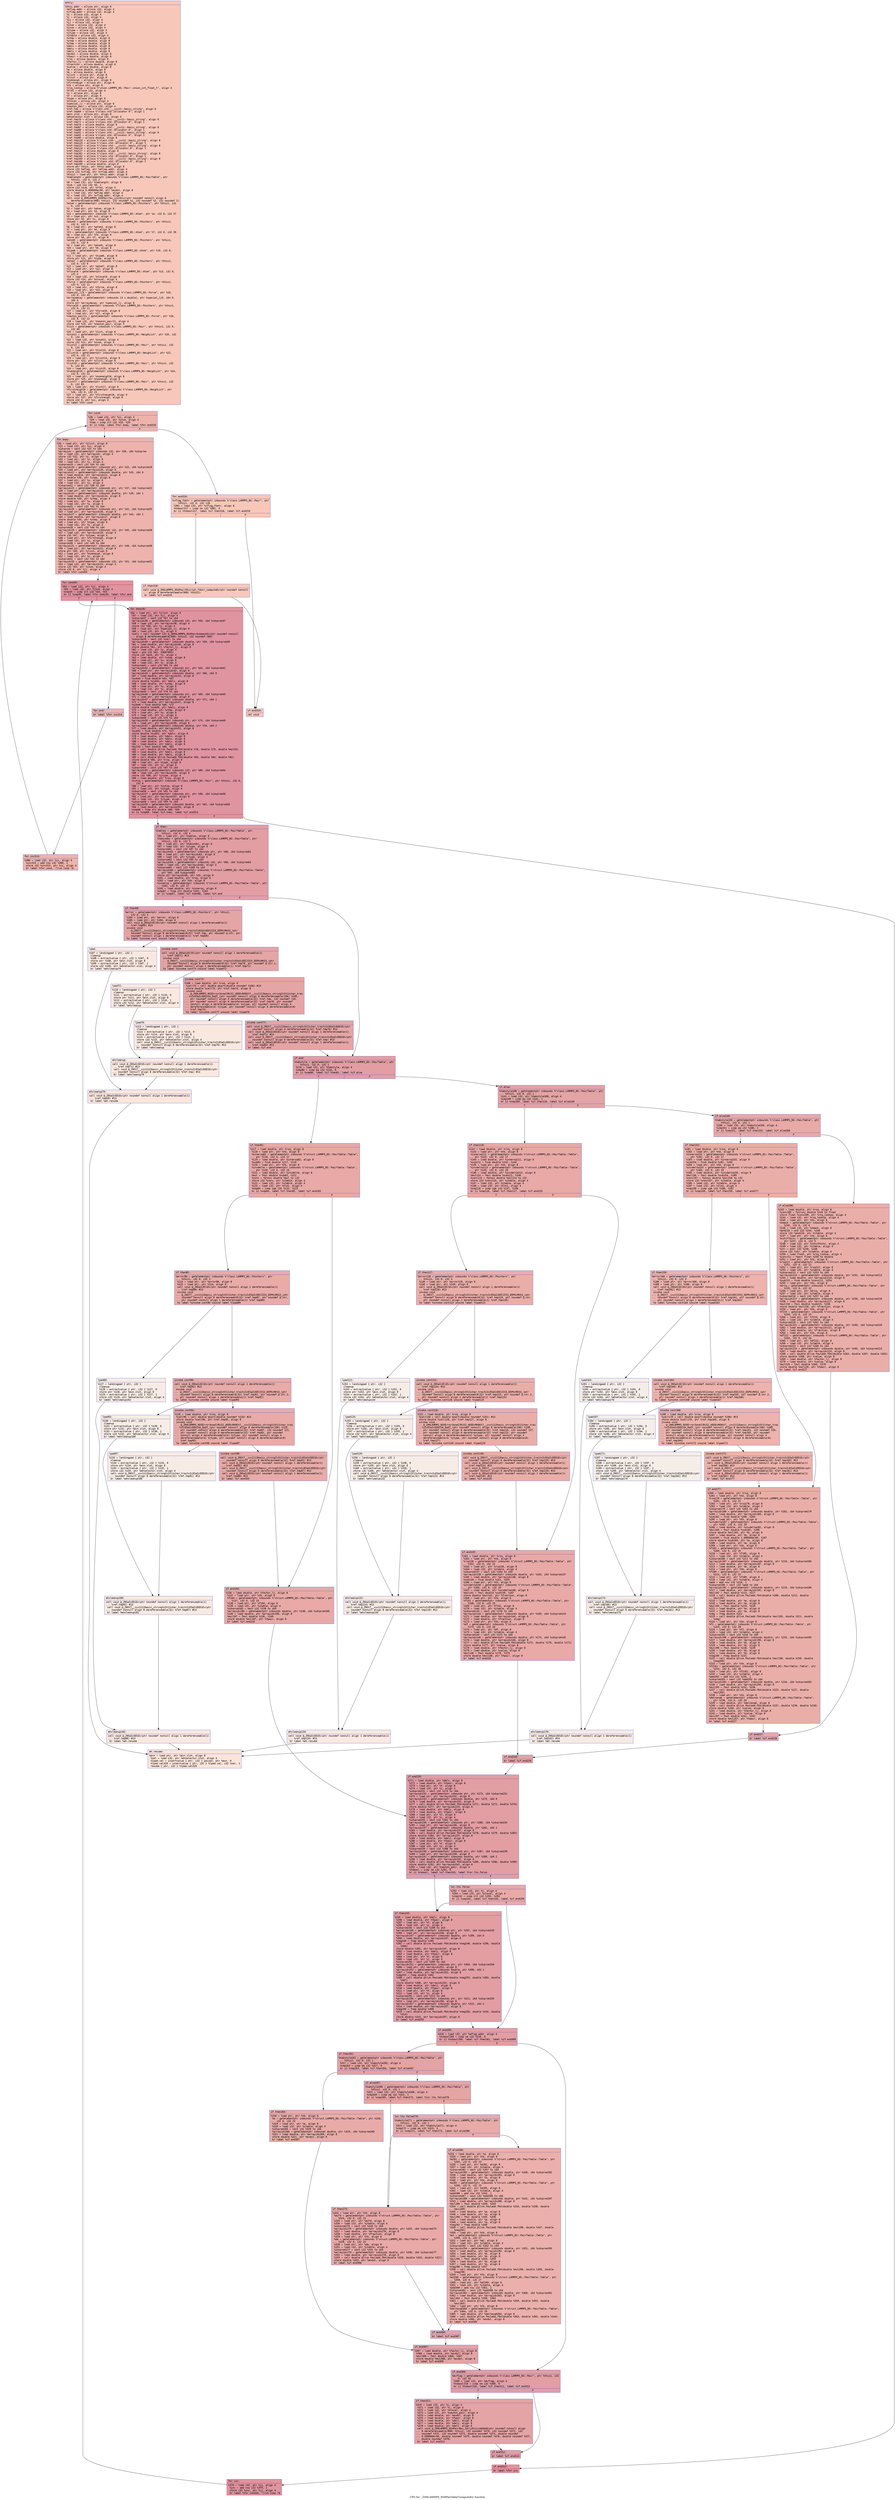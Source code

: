 digraph "CFG for '_ZN9LAMMPS_NS9PairTable7computeEii' function" {
	label="CFG for '_ZN9LAMMPS_NS9PairTable7computeEii' function";

	Node0x55f58a2932b0 [shape=record,color="#3d50c3ff", style=filled, fillcolor="#ec7f6370" fontname="Courier",label="{entry:\l|  %this.addr = alloca ptr, align 8\l  %eflag.addr = alloca i32, align 4\l  %vflag.addr = alloca i32, align 4\l  %i = alloca i32, align 4\l  %j = alloca i32, align 4\l  %ii = alloca i32, align 4\l  %jj = alloca i32, align 4\l  %inum = alloca i32, align 4\l  %jnum = alloca i32, align 4\l  %itype = alloca i32, align 4\l  %jtype = alloca i32, align 4\l  %itable = alloca i32, align 4\l  %xtmp = alloca double, align 8\l  %ytmp = alloca double, align 8\l  %ztmp = alloca double, align 8\l  %delx = alloca double, align 8\l  %dely = alloca double, align 8\l  %delz = alloca double, align 8\l  %evdwl = alloca double, align 8\l  %fpair = alloca double, align 8\l  %rsq = alloca double, align 8\l  %factor_lj = alloca double, align 8\l  %fraction = alloca double, align 8\l  %value = alloca double, align 8\l  %a = alloca double, align 8\l  %b = alloca double, align 8\l  %ilist = alloca ptr, align 8\l  %jlist = alloca ptr, align 8\l  %numneigh = alloca ptr, align 8\l  %firstneigh = alloca ptr, align 8\l  %tb = alloca ptr, align 8\l  %rsq_lookup = alloca %\"union.LAMMPS_NS::Pair::union_int_float_t\", align 4\l  %tlm1 = alloca i32, align 4\l  %x = alloca ptr, align 8\l  %f = alloca ptr, align 8\l  %type = alloca ptr, align 8\l  %nlocal = alloca i32, align 4\l  %special_lj = alloca ptr, align 8\l  %newton_pair = alloca i32, align 4\l  %ref.tmp = alloca %\"class.std::__cxx11::basic_string\", align 8\l  %ref.tmp69 = alloca %\"class.std::allocator.0\", align 1\l  %exn.slot = alloca ptr, align 8\l  %ehselector.slot = alloca i32, align 4\l  %ref.tmp70 = alloca %\"class.std::__cxx11::basic_string\", align 8\l  %ref.tmp71 = alloca %\"class.std::allocator.0\", align 1\l  %ref.tmp74 = alloca double, align 8\l  %ref.tmp87 = alloca %\"class.std::__cxx11::basic_string\", align 8\l  %ref.tmp88 = alloca %\"class.std::allocator.0\", align 1\l  %ref.tmp91 = alloca %\"class.std::__cxx11::basic_string\", align 8\l  %ref.tmp92 = alloca %\"class.std::allocator.0\", align 1\l  %ref.tmp95 = alloca double, align 8\l  %ref.tmp119 = alloca %\"class.std::__cxx11::basic_string\", align 8\l  %ref.tmp120 = alloca %\"class.std::allocator.0\", align 1\l  %ref.tmp123 = alloca %\"class.std::__cxx11::basic_string\", align 8\l  %ref.tmp124 = alloca %\"class.std::allocator.0\", align 1\l  %ref.tmp127 = alloca double, align 8\l  %ref.tmp161 = alloca %\"class.std::__cxx11::basic_string\", align 8\l  %ref.tmp162 = alloca %\"class.std::allocator.0\", align 1\l  %ref.tmp165 = alloca %\"class.std::__cxx11::basic_string\", align 8\l  %ref.tmp166 = alloca %\"class.std::allocator.0\", align 1\l  %ref.tmp169 = alloca double, align 8\l  store ptr %this, ptr %this.addr, align 8\l  store i32 %eflag, ptr %eflag.addr, align 4\l  store i32 %vflag, ptr %vflag.addr, align 4\l  %this1 = load ptr, ptr %this.addr, align 8\l  %tablength = getelementptr inbounds %\"class.LAMMPS_NS::PairTable\", ptr\l... %this1, i32 0, i32 2\l  %0 = load i32, ptr %tablength, align 8\l  %sub = sub nsw i32 %0, 1\l  store i32 %sub, ptr %tlm1, align 4\l  store double 0.000000e+00, ptr %evdwl, align 8\l  %1 = load i32, ptr %eflag.addr, align 4\l  %2 = load i32, ptr %vflag.addr, align 4\l  call void @_ZN9LAMMPS_NS4Pair7ev_initEiii(ptr noundef nonnull align 8\l... dereferenceable(908) %this1, i32 noundef %1, i32 noundef %2, i32 noundef 1)\l  %atom = getelementptr inbounds %\"class.LAMMPS_NS::Pointers\", ptr %this1, i32\l... 0, i32 6\l  %3 = load ptr, ptr %atom, align 8\l  %4 = load ptr, ptr %3, align 8\l  %x2 = getelementptr inbounds %\"class.LAMMPS_NS::Atom\", ptr %4, i32 0, i32 37\l  %5 = load ptr, ptr %x2, align 8\l  store ptr %5, ptr %x, align 8\l  %atom3 = getelementptr inbounds %\"class.LAMMPS_NS::Pointers\", ptr %this1,\l... i32 0, i32 6\l  %6 = load ptr, ptr %atom3, align 8\l  %7 = load ptr, ptr %6, align 8\l  %f4 = getelementptr inbounds %\"class.LAMMPS_NS::Atom\", ptr %7, i32 0, i32 39\l  %8 = load ptr, ptr %f4, align 8\l  store ptr %8, ptr %f, align 8\l  %atom5 = getelementptr inbounds %\"class.LAMMPS_NS::Pointers\", ptr %this1,\l... i32 0, i32 6\l  %9 = load ptr, ptr %atom5, align 8\l  %10 = load ptr, ptr %9, align 8\l  %type6 = getelementptr inbounds %\"class.LAMMPS_NS::Atom\", ptr %10, i32 0,\l... i32 34\l  %11 = load ptr, ptr %type6, align 8\l  store ptr %11, ptr %type, align 8\l  %atom7 = getelementptr inbounds %\"class.LAMMPS_NS::Pointers\", ptr %this1,\l... i32 0, i32 6\l  %12 = load ptr, ptr %atom7, align 8\l  %13 = load ptr, ptr %12, align 8\l  %nlocal8 = getelementptr inbounds %\"class.LAMMPS_NS::Atom\", ptr %13, i32 0,\l... i32 4\l  %14 = load i32, ptr %nlocal8, align 8\l  store i32 %14, ptr %nlocal, align 4\l  %force = getelementptr inbounds %\"class.LAMMPS_NS::Pointers\", ptr %this1,\l... i32 0, i32 11\l  %15 = load ptr, ptr %force, align 8\l  %16 = load ptr, ptr %15, align 8\l  %special_lj9 = getelementptr inbounds %\"class.LAMMPS_NS::Force\", ptr %16,\l... i32 0, i32 43\l  %arraydecay = getelementptr inbounds [4 x double], ptr %special_lj9, i64 0,\l... i64 0\l  store ptr %arraydecay, ptr %special_lj, align 8\l  %force10 = getelementptr inbounds %\"class.LAMMPS_NS::Pointers\", ptr %this1,\l... i32 0, i32 11\l  %17 = load ptr, ptr %force10, align 8\l  %18 = load ptr, ptr %17, align 8\l  %newton_pair11 = getelementptr inbounds %\"class.LAMMPS_NS::Force\", ptr %18,\l... i32 0, i32 22\l  %19 = load i32, ptr %newton_pair11, align 4\l  store i32 %19, ptr %newton_pair, align 4\l  %list = getelementptr inbounds %\"class.LAMMPS_NS::Pair\", ptr %this1, i32 0,\l... i32 83\l  %20 = load ptr, ptr %list, align 8\l  %inum12 = getelementptr inbounds %\"class.LAMMPS_NS::NeighList\", ptr %20, i32\l... 0, i32 19\l  %21 = load i32, ptr %inum12, align 4\l  store i32 %21, ptr %inum, align 4\l  %list13 = getelementptr inbounds %\"class.LAMMPS_NS::Pair\", ptr %this1, i32\l... 0, i32 83\l  %22 = load ptr, ptr %list13, align 8\l  %ilist14 = getelementptr inbounds %\"class.LAMMPS_NS::NeighList\", ptr %22,\l... i32 0, i32 21\l  %23 = load ptr, ptr %ilist14, align 8\l  store ptr %23, ptr %ilist, align 8\l  %list15 = getelementptr inbounds %\"class.LAMMPS_NS::Pair\", ptr %this1, i32\l... 0, i32 83\l  %24 = load ptr, ptr %list15, align 8\l  %numneigh16 = getelementptr inbounds %\"class.LAMMPS_NS::NeighList\", ptr %24,\l... i32 0, i32 22\l  %25 = load ptr, ptr %numneigh16, align 8\l  store ptr %25, ptr %numneigh, align 8\l  %list17 = getelementptr inbounds %\"class.LAMMPS_NS::Pair\", ptr %this1, i32\l... 0, i32 83\l  %26 = load ptr, ptr %list17, align 8\l  %firstneigh18 = getelementptr inbounds %\"class.LAMMPS_NS::NeighList\", ptr\l... %26, i32 0, i32 23\l  %27 = load ptr, ptr %firstneigh18, align 8\l  store ptr %27, ptr %firstneigh, align 8\l  store i32 0, ptr %ii, align 4\l  br label %for.cond\l}"];
	Node0x55f58a2932b0 -> Node0x55f58a29a130[tooltip="entry -> for.cond\nProbability 100.00%" ];
	Node0x55f58a29a130 [shape=record,color="#3d50c3ff", style=filled, fillcolor="#d6524470" fontname="Courier",label="{for.cond:\l|  %28 = load i32, ptr %ii, align 4\l  %29 = load i32, ptr %inum, align 4\l  %cmp = icmp slt i32 %28, %29\l  br i1 %cmp, label %for.body, label %for.end316\l|{<s0>T|<s1>F}}"];
	Node0x55f58a29a130:s0 -> Node0x55f58a29a3d0[tooltip="for.cond -> for.body\nProbability 96.88%" ];
	Node0x55f58a29a130:s1 -> Node0x55f58a29a450[tooltip="for.cond -> for.end316\nProbability 3.12%" ];
	Node0x55f58a29a3d0 [shape=record,color="#3d50c3ff", style=filled, fillcolor="#d6524470" fontname="Courier",label="{for.body:\l|  %30 = load ptr, ptr %ilist, align 8\l  %31 = load i32, ptr %ii, align 4\l  %idxprom = sext i32 %31 to i64\l  %arrayidx = getelementptr inbounds i32, ptr %30, i64 %idxprom\l  %32 = load i32, ptr %arrayidx, align 4\l  store i32 %32, ptr %i, align 4\l  %33 = load ptr, ptr %x, align 8\l  %34 = load i32, ptr %i, align 4\l  %idxprom19 = sext i32 %34 to i64\l  %arrayidx20 = getelementptr inbounds ptr, ptr %33, i64 %idxprom19\l  %35 = load ptr, ptr %arrayidx20, align 8\l  %arrayidx21 = getelementptr inbounds double, ptr %35, i64 0\l  %36 = load double, ptr %arrayidx21, align 8\l  store double %36, ptr %xtmp, align 8\l  %37 = load ptr, ptr %x, align 8\l  %38 = load i32, ptr %i, align 4\l  %idxprom22 = sext i32 %38 to i64\l  %arrayidx23 = getelementptr inbounds ptr, ptr %37, i64 %idxprom22\l  %39 = load ptr, ptr %arrayidx23, align 8\l  %arrayidx24 = getelementptr inbounds double, ptr %39, i64 1\l  %40 = load double, ptr %arrayidx24, align 8\l  store double %40, ptr %ytmp, align 8\l  %41 = load ptr, ptr %x, align 8\l  %42 = load i32, ptr %i, align 4\l  %idxprom25 = sext i32 %42 to i64\l  %arrayidx26 = getelementptr inbounds ptr, ptr %41, i64 %idxprom25\l  %43 = load ptr, ptr %arrayidx26, align 8\l  %arrayidx27 = getelementptr inbounds double, ptr %43, i64 2\l  %44 = load double, ptr %arrayidx27, align 8\l  store double %44, ptr %ztmp, align 8\l  %45 = load ptr, ptr %type, align 8\l  %46 = load i32, ptr %i, align 4\l  %idxprom28 = sext i32 %46 to i64\l  %arrayidx29 = getelementptr inbounds i32, ptr %45, i64 %idxprom28\l  %47 = load i32, ptr %arrayidx29, align 4\l  store i32 %47, ptr %itype, align 4\l  %48 = load ptr, ptr %firstneigh, align 8\l  %49 = load i32, ptr %i, align 4\l  %idxprom30 = sext i32 %49 to i64\l  %arrayidx31 = getelementptr inbounds ptr, ptr %48, i64 %idxprom30\l  %50 = load ptr, ptr %arrayidx31, align 8\l  store ptr %50, ptr %jlist, align 8\l  %51 = load ptr, ptr %numneigh, align 8\l  %52 = load i32, ptr %i, align 4\l  %idxprom32 = sext i32 %52 to i64\l  %arrayidx33 = getelementptr inbounds i32, ptr %51, i64 %idxprom32\l  %53 = load i32, ptr %arrayidx33, align 4\l  store i32 %53, ptr %jnum, align 4\l  store i32 0, ptr %jj, align 4\l  br label %for.cond34\l}"];
	Node0x55f58a29a3d0 -> Node0x55f58a29d130[tooltip="for.body -> for.cond34\nProbability 100.00%" ];
	Node0x55f58a29d130 [shape=record,color="#b70d28ff", style=filled, fillcolor="#b70d2870" fontname="Courier",label="{for.cond34:\l|  %54 = load i32, ptr %jj, align 4\l  %55 = load i32, ptr %jnum, align 4\l  %cmp35 = icmp slt i32 %54, %55\l  br i1 %cmp35, label %for.body36, label %for.end\l|{<s0>T|<s1>F}}"];
	Node0x55f58a29d130:s0 -> Node0x55f58a29d3d0[tooltip="for.cond34 -> for.body36\nProbability 96.88%" ];
	Node0x55f58a29d130:s1 -> Node0x55f58a29d450[tooltip="for.cond34 -> for.end\nProbability 3.12%" ];
	Node0x55f58a29d3d0 [shape=record,color="#b70d28ff", style=filled, fillcolor="#b70d2870" fontname="Courier",label="{for.body36:\l|  %56 = load ptr, ptr %jlist, align 8\l  %57 = load i32, ptr %jj, align 4\l  %idxprom37 = sext i32 %57 to i64\l  %arrayidx38 = getelementptr inbounds i32, ptr %56, i64 %idxprom37\l  %58 = load i32, ptr %arrayidx38, align 4\l  store i32 %58, ptr %j, align 4\l  %59 = load ptr, ptr %special_lj, align 8\l  %60 = load i32, ptr %j, align 4\l  %call = call noundef i32 @_ZNK9LAMMPS_NS4Pair6sbmaskEi(ptr noundef nonnull\l... align 8 dereferenceable(908) %this1, i32 noundef %60)\l  %idxprom39 = sext i32 %call to i64\l  %arrayidx40 = getelementptr inbounds double, ptr %59, i64 %idxprom39\l  %61 = load double, ptr %arrayidx40, align 8\l  store double %61, ptr %factor_lj, align 8\l  %62 = load i32, ptr %j, align 4\l  %and = and i32 %62, 536870911\l  store i32 %and, ptr %j, align 4\l  %63 = load double, ptr %xtmp, align 8\l  %64 = load ptr, ptr %x, align 8\l  %65 = load i32, ptr %j, align 4\l  %idxprom41 = sext i32 %65 to i64\l  %arrayidx42 = getelementptr inbounds ptr, ptr %64, i64 %idxprom41\l  %66 = load ptr, ptr %arrayidx42, align 8\l  %arrayidx43 = getelementptr inbounds double, ptr %66, i64 0\l  %67 = load double, ptr %arrayidx43, align 8\l  %sub44 = fsub double %63, %67\l  store double %sub44, ptr %delx, align 8\l  %68 = load double, ptr %ytmp, align 8\l  %69 = load ptr, ptr %x, align 8\l  %70 = load i32, ptr %j, align 4\l  %idxprom45 = sext i32 %70 to i64\l  %arrayidx46 = getelementptr inbounds ptr, ptr %69, i64 %idxprom45\l  %71 = load ptr, ptr %arrayidx46, align 8\l  %arrayidx47 = getelementptr inbounds double, ptr %71, i64 1\l  %72 = load double, ptr %arrayidx47, align 8\l  %sub48 = fsub double %68, %72\l  store double %sub48, ptr %dely, align 8\l  %73 = load double, ptr %ztmp, align 8\l  %74 = load ptr, ptr %x, align 8\l  %75 = load i32, ptr %j, align 4\l  %idxprom49 = sext i32 %75 to i64\l  %arrayidx50 = getelementptr inbounds ptr, ptr %74, i64 %idxprom49\l  %76 = load ptr, ptr %arrayidx50, align 8\l  %arrayidx51 = getelementptr inbounds double, ptr %76, i64 2\l  %77 = load double, ptr %arrayidx51, align 8\l  %sub52 = fsub double %73, %77\l  store double %sub52, ptr %delz, align 8\l  %78 = load double, ptr %delx, align 8\l  %79 = load double, ptr %delx, align 8\l  %80 = load double, ptr %dely, align 8\l  %81 = load double, ptr %dely, align 8\l  %mul53 = fmul double %80, %81\l  %82 = call double @llvm.fmuladd.f64(double %78, double %79, double %mul53)\l  %83 = load double, ptr %delz, align 8\l  %84 = load double, ptr %delz, align 8\l  %85 = call double @llvm.fmuladd.f64(double %83, double %84, double %82)\l  store double %85, ptr %rsq, align 8\l  %86 = load ptr, ptr %type, align 8\l  %87 = load i32, ptr %j, align 4\l  %idxprom54 = sext i32 %87 to i64\l  %arrayidx55 = getelementptr inbounds i32, ptr %86, i64 %idxprom54\l  %88 = load i32, ptr %arrayidx55, align 4\l  store i32 %88, ptr %jtype, align 4\l  %89 = load double, ptr %rsq, align 8\l  %cutsq = getelementptr inbounds %\"class.LAMMPS_NS::Pair\", ptr %this1, i32 0,\l... i32 8\l  %90 = load ptr, ptr %cutsq, align 8\l  %91 = load i32, ptr %itype, align 4\l  %idxprom56 = sext i32 %91 to i64\l  %arrayidx57 = getelementptr inbounds ptr, ptr %90, i64 %idxprom56\l  %92 = load ptr, ptr %arrayidx57, align 8\l  %93 = load i32, ptr %jtype, align 4\l  %idxprom58 = sext i32 %93 to i64\l  %arrayidx59 = getelementptr inbounds double, ptr %92, i64 %idxprom58\l  %94 = load double, ptr %arrayidx59, align 8\l  %cmp60 = fcmp olt double %89, %94\l  br i1 %cmp60, label %if.then, label %if.end313\l|{<s0>T|<s1>F}}"];
	Node0x55f58a29d3d0:s0 -> Node0x55f58a2a0390[tooltip="for.body36 -> if.then\nProbability 50.00%" ];
	Node0x55f58a29d3d0:s1 -> Node0x55f58a2a0460[tooltip="for.body36 -> if.end313\nProbability 50.00%" ];
	Node0x55f58a2a0390 [shape=record,color="#3d50c3ff", style=filled, fillcolor="#be242e70" fontname="Courier",label="{if.then:\l|  %tables = getelementptr inbounds %\"class.LAMMPS_NS::PairTable\", ptr\l... %this1, i32 0, i32 4\l  %95 = load ptr, ptr %tables, align 8\l  %tabindex = getelementptr inbounds %\"class.LAMMPS_NS::PairTable\", ptr\l... %this1, i32 0, i32 5\l  %96 = load ptr, ptr %tabindex, align 8\l  %97 = load i32, ptr %itype, align 4\l  %idxprom61 = sext i32 %97 to i64\l  %arrayidx62 = getelementptr inbounds ptr, ptr %96, i64 %idxprom61\l  %98 = load ptr, ptr %arrayidx62, align 8\l  %99 = load i32, ptr %jtype, align 4\l  %idxprom63 = sext i32 %99 to i64\l  %arrayidx64 = getelementptr inbounds i32, ptr %98, i64 %idxprom63\l  %100 = load i32, ptr %arrayidx64, align 4\l  %idxprom65 = sext i32 %100 to i64\l  %arrayidx66 = getelementptr inbounds %\"struct.LAMMPS_NS::PairTable::Table\",\l... ptr %95, i64 %idxprom65\l  store ptr %arrayidx66, ptr %tb, align 8\l  %101 = load double, ptr %rsq, align 8\l  %102 = load ptr, ptr %tb, align 8\l  %innersq = getelementptr inbounds %\"struct.LAMMPS_NS::PairTable::Table\", ptr\l... %102, i32 0, i32 17\l  %103 = load double, ptr %innersq, align 8\l  %cmp67 = fcmp olt double %101, %103\l  br i1 %cmp67, label %if.then68, label %if.end\l|{<s0>T|<s1>F}}"];
	Node0x55f58a2a0390:s0 -> Node0x55f58a2a1af0[tooltip="if.then -> if.then68\nProbability 50.00%" ];
	Node0x55f58a2a0390:s1 -> Node0x55f58a2a1b70[tooltip="if.then -> if.end\nProbability 50.00%" ];
	Node0x55f58a2a1af0 [shape=record,color="#3d50c3ff", style=filled, fillcolor="#c5333470" fontname="Courier",label="{if.then68:\l|  %error = getelementptr inbounds %\"class.LAMMPS_NS::Pointers\", ptr %this1,\l... i32 0, i32 3\l  %104 = load ptr, ptr %error, align 8\l  %105 = load ptr, ptr %104, align 8\l  call void @_ZNSaIcEC1Ev(ptr noundef nonnull align 1 dereferenceable(1)\l... %ref.tmp69) #13\l  invoke void\l... @_ZNSt7__cxx1112basic_stringIcSt11char_traitsIcESaIcEEC2IS3_EEPKcRKS3_(ptr\l... noundef nonnull align 8 dereferenceable(32) %ref.tmp, ptr noundef @.str, ptr\l... noundef nonnull align 1 dereferenceable(1) %ref.tmp69)\l          to label %invoke.cont unwind label %lpad\l}"];
	Node0x55f58a2a1af0 -> Node0x55f58a2a2190[tooltip="if.then68 -> invoke.cont\nProbability 100.00%" ];
	Node0x55f58a2a1af0 -> Node0x55f58a2a2270[tooltip="if.then68 -> lpad\nProbability 0.00%" ];
	Node0x55f58a2a2190 [shape=record,color="#3d50c3ff", style=filled, fillcolor="#c5333470" fontname="Courier",label="{invoke.cont:\l|  call void @_ZNSaIcEC1Ev(ptr noundef nonnull align 1 dereferenceable(1)\l... %ref.tmp71) #13\l  invoke void\l... @_ZNSt7__cxx1112basic_stringIcSt11char_traitsIcESaIcEEC2IS3_EEPKcRKS3_(ptr\l... noundef nonnull align 8 dereferenceable(32) %ref.tmp70, ptr noundef @.str.1,\l... ptr noundef nonnull align 1 dereferenceable(1) %ref.tmp71)\l          to label %invoke.cont73 unwind label %lpad72\l}"];
	Node0x55f58a2a2190 -> Node0x55f58a2a2600[tooltip="invoke.cont -> invoke.cont73\nProbability 100.00%" ];
	Node0x55f58a2a2190 -> Node0x55f58a2a2650[tooltip="invoke.cont -> lpad72\nProbability 0.00%" ];
	Node0x55f58a2a2600 [shape=record,color="#3d50c3ff", style=filled, fillcolor="#c5333470" fontname="Courier",label="{invoke.cont73:\l|  %106 = load double, ptr %rsq, align 8\l  %call75 = call double @sqrt(double noundef %106) #13\l  store double %call75, ptr %ref.tmp74, align 8\l  invoke void\l... @_ZN9LAMMPS_NS5Error3oneIJRiS2_dEEEvRKNSt7__cxx1112basic_stringIcSt11char_trai\l...tsIcESaIcEEEiSA_DpOT_(ptr noundef nonnull align 8 dereferenceable(196) %105,\l... ptr noundef nonnull align 8 dereferenceable(32) %ref.tmp, i32 noundef 116,\l... ptr noundef nonnull align 8 dereferenceable(32) %ref.tmp70, ptr noundef\l... nonnull align 4 dereferenceable(4) %itype, ptr noundef nonnull align 4\l... dereferenceable(4) %jtype, ptr noundef nonnull align 8 dereferenceable(8)\l... %ref.tmp74)\l          to label %invoke.cont77 unwind label %lpad76\l}"];
	Node0x55f58a2a2600 -> Node0x55f58a2a2b30[tooltip="invoke.cont73 -> invoke.cont77\nProbability 100.00%" ];
	Node0x55f58a2a2600 -> Node0x55f58a2a2c10[tooltip="invoke.cont73 -> lpad76\nProbability 0.00%" ];
	Node0x55f58a2a2b30 [shape=record,color="#3d50c3ff", style=filled, fillcolor="#c5333470" fontname="Courier",label="{invoke.cont77:\l|  call void @_ZNSt7__cxx1112basic_stringIcSt11char_traitsIcESaIcEED1Ev(ptr\l... noundef nonnull align 8 dereferenceable(32) %ref.tmp70) #13\l  call void @_ZNSaIcED1Ev(ptr noundef nonnull align 1 dereferenceable(1)\l... %ref.tmp71) #13\l  call void @_ZNSt7__cxx1112basic_stringIcSt11char_traitsIcESaIcEED1Ev(ptr\l... noundef nonnull align 8 dereferenceable(32) %ref.tmp) #13\l  call void @_ZNSaIcED1Ev(ptr noundef nonnull align 1 dereferenceable(1)\l... %ref.tmp69) #13\l  br label %if.end\l}"];
	Node0x55f58a2a2b30 -> Node0x55f58a2a1b70[tooltip="invoke.cont77 -> if.end\nProbability 100.00%" ];
	Node0x55f58a2a2270 [shape=record,color="#3d50c3ff", style=filled, fillcolor="#f1ccb870" fontname="Courier",label="{lpad:\l|  %107 = landingpad \{ ptr, i32 \}\l          cleanup\l  %108 = extractvalue \{ ptr, i32 \} %107, 0\l  store ptr %108, ptr %exn.slot, align 8\l  %109 = extractvalue \{ ptr, i32 \} %107, 1\l  store i32 %109, ptr %ehselector.slot, align 4\l  br label %ehcleanup79\l}"];
	Node0x55f58a2a2270 -> Node0x55f58a2a3720[tooltip="lpad -> ehcleanup79\nProbability 100.00%" ];
	Node0x55f58a2a2650 [shape=record,color="#3d50c3ff", style=filled, fillcolor="#f1ccb870" fontname="Courier",label="{lpad72:\l|  %110 = landingpad \{ ptr, i32 \}\l          cleanup\l  %111 = extractvalue \{ ptr, i32 \} %110, 0\l  store ptr %111, ptr %exn.slot, align 8\l  %112 = extractvalue \{ ptr, i32 \} %110, 1\l  store i32 %112, ptr %ehselector.slot, align 4\l  br label %ehcleanup\l}"];
	Node0x55f58a2a2650 -> Node0x55f58a2a3af0[tooltip="lpad72 -> ehcleanup\nProbability 100.00%" ];
	Node0x55f58a2a2c10 [shape=record,color="#3d50c3ff", style=filled, fillcolor="#f1ccb870" fontname="Courier",label="{lpad76:\l|  %113 = landingpad \{ ptr, i32 \}\l          cleanup\l  %114 = extractvalue \{ ptr, i32 \} %113, 0\l  store ptr %114, ptr %exn.slot, align 8\l  %115 = extractvalue \{ ptr, i32 \} %113, 1\l  store i32 %115, ptr %ehselector.slot, align 4\l  call void @_ZNSt7__cxx1112basic_stringIcSt11char_traitsIcESaIcEED1Ev(ptr\l... noundef nonnull align 8 dereferenceable(32) %ref.tmp70) #13\l  br label %ehcleanup\l}"];
	Node0x55f58a2a2c10 -> Node0x55f58a2a3af0[tooltip="lpad76 -> ehcleanup\nProbability 100.00%" ];
	Node0x55f58a2a3af0 [shape=record,color="#3d50c3ff", style=filled, fillcolor="#f2cab570" fontname="Courier",label="{ehcleanup:\l|  call void @_ZNSaIcED1Ev(ptr noundef nonnull align 1 dereferenceable(1)\l... %ref.tmp71) #13\l  call void @_ZNSt7__cxx1112basic_stringIcSt11char_traitsIcESaIcEED1Ev(ptr\l... noundef nonnull align 8 dereferenceable(32) %ref.tmp) #13\l  br label %ehcleanup79\l}"];
	Node0x55f58a2a3af0 -> Node0x55f58a2a3720[tooltip="ehcleanup -> ehcleanup79\nProbability 100.00%" ];
	Node0x55f58a2a3720 [shape=record,color="#3d50c3ff", style=filled, fillcolor="#f3c7b170" fontname="Courier",label="{ehcleanup79:\l|  call void @_ZNSaIcED1Ev(ptr noundef nonnull align 1 dereferenceable(1)\l... %ref.tmp69) #13\l  br label %eh.resume\l}"];
	Node0x55f58a2a3720 -> Node0x55f58a2a4400[tooltip="ehcleanup79 -> eh.resume\nProbability 100.00%" ];
	Node0x55f58a2a1b70 [shape=record,color="#3d50c3ff", style=filled, fillcolor="#be242e70" fontname="Courier",label="{if.end:\l|  %tabstyle = getelementptr inbounds %\"class.LAMMPS_NS::PairTable\", ptr\l... %this1, i32 0, i32 1\l  %116 = load i32, ptr %tabstyle, align 4\l  %cmp80 = icmp eq i32 %116, 0\l  br i1 %cmp80, label %if.then81, label %if.else\l|{<s0>T|<s1>F}}"];
	Node0x55f58a2a1b70:s0 -> Node0x55f58a2a46c0[tooltip="if.end -> if.then81\nProbability 37.50%" ];
	Node0x55f58a2a1b70:s1 -> Node0x55f58a2a4740[tooltip="if.end -> if.else\nProbability 62.50%" ];
	Node0x55f58a2a46c0 [shape=record,color="#3d50c3ff", style=filled, fillcolor="#ca3b3770" fontname="Courier",label="{if.then81:\l|  %117 = load double, ptr %rsq, align 8\l  %118 = load ptr, ptr %tb, align 8\l  %innersq82 = getelementptr inbounds %\"struct.LAMMPS_NS::PairTable::Table\",\l... ptr %118, i32 0, i32 17\l  %119 = load double, ptr %innersq82, align 8\l  %sub83 = fsub double %117, %119\l  %120 = load ptr, ptr %tb, align 8\l  %invdelta = getelementptr inbounds %\"struct.LAMMPS_NS::PairTable::Table\",\l... ptr %120, i32 0, i32 19\l  %121 = load double, ptr %invdelta, align 8\l  %mul = fmul double %sub83, %121\l  %conv = fptosi double %mul to i32\l  store i32 %conv, ptr %itable, align 4\l  %122 = load i32, ptr %itable, align 4\l  %123 = load i32, ptr %tlm1, align 4\l  %cmp84 = icmp sge i32 %122, %123\l  br i1 %cmp84, label %if.then85, label %if.end103\l|{<s0>T|<s1>F}}"];
	Node0x55f58a2a46c0:s0 -> Node0x55f58a2a5100[tooltip="if.then81 -> if.then85\nProbability 50.00%" ];
	Node0x55f58a2a46c0:s1 -> Node0x55f58a2a5180[tooltip="if.then81 -> if.end103\nProbability 50.00%" ];
	Node0x55f58a2a5100 [shape=record,color="#3d50c3ff", style=filled, fillcolor="#cc403a70" fontname="Courier",label="{if.then85:\l|  %error86 = getelementptr inbounds %\"class.LAMMPS_NS::Pointers\", ptr\l... %this1, i32 0, i32 3\l  %124 = load ptr, ptr %error86, align 8\l  %125 = load ptr, ptr %124, align 8\l  call void @_ZNSaIcEC1Ev(ptr noundef nonnull align 1 dereferenceable(1)\l... %ref.tmp88) #13\l  invoke void\l... @_ZNSt7__cxx1112basic_stringIcSt11char_traitsIcESaIcEEC2IS3_EEPKcRKS3_(ptr\l... noundef nonnull align 8 dereferenceable(32) %ref.tmp87, ptr noundef @.str,\l... ptr noundef nonnull align 1 dereferenceable(1) %ref.tmp88)\l          to label %invoke.cont90 unwind label %lpad89\l}"];
	Node0x55f58a2a5100 -> Node0x55f58a28fcf0[tooltip="if.then85 -> invoke.cont90\nProbability 100.00%" ];
	Node0x55f58a2a5100 -> Node0x55f58a28fd70[tooltip="if.then85 -> lpad89\nProbability 0.00%" ];
	Node0x55f58a28fcf0 [shape=record,color="#3d50c3ff", style=filled, fillcolor="#cc403a70" fontname="Courier",label="{invoke.cont90:\l|  call void @_ZNSaIcEC1Ev(ptr noundef nonnull align 1 dereferenceable(1)\l... %ref.tmp92) #13\l  invoke void\l... @_ZNSt7__cxx1112basic_stringIcSt11char_traitsIcESaIcEEC2IS3_EEPKcRKS3_(ptr\l... noundef nonnull align 8 dereferenceable(32) %ref.tmp91, ptr noundef @.str.2,\l... ptr noundef nonnull align 1 dereferenceable(1) %ref.tmp92)\l          to label %invoke.cont94 unwind label %lpad93\l}"];
	Node0x55f58a28fcf0 -> Node0x55f58a2900f0[tooltip="invoke.cont90 -> invoke.cont94\nProbability 100.00%" ];
	Node0x55f58a28fcf0 -> Node0x55f58a290140[tooltip="invoke.cont90 -> lpad93\nProbability 0.00%" ];
	Node0x55f58a2900f0 [shape=record,color="#3d50c3ff", style=filled, fillcolor="#cc403a70" fontname="Courier",label="{invoke.cont94:\l|  %126 = load double, ptr %rsq, align 8\l  %call96 = call double @sqrt(double noundef %126) #13\l  store double %call96, ptr %ref.tmp95, align 8\l  invoke void\l... @_ZN9LAMMPS_NS5Error3oneIJRiS2_dEEEvRKNSt7__cxx1112basic_stringIcSt11char_trai\l...tsIcESaIcEEEiSA_DpOT_(ptr noundef nonnull align 8 dereferenceable(196) %125,\l... ptr noundef nonnull align 8 dereferenceable(32) %ref.tmp87, i32 noundef 121,\l... ptr noundef nonnull align 8 dereferenceable(32) %ref.tmp91, ptr noundef\l... nonnull align 4 dereferenceable(4) %itype, ptr noundef nonnull align 4\l... dereferenceable(4) %jtype, ptr noundef nonnull align 8 dereferenceable(8)\l... %ref.tmp95)\l          to label %invoke.cont98 unwind label %lpad97\l}"];
	Node0x55f58a2900f0 -> Node0x55f58a290600[tooltip="invoke.cont94 -> invoke.cont98\nProbability 100.00%" ];
	Node0x55f58a2900f0 -> Node0x55f58a290680[tooltip="invoke.cont94 -> lpad97\nProbability 0.00%" ];
	Node0x55f58a290600 [shape=record,color="#3d50c3ff", style=filled, fillcolor="#cc403a70" fontname="Courier",label="{invoke.cont98:\l|  call void @_ZNSt7__cxx1112basic_stringIcSt11char_traitsIcESaIcEED1Ev(ptr\l... noundef nonnull align 8 dereferenceable(32) %ref.tmp91) #13\l  call void @_ZNSaIcED1Ev(ptr noundef nonnull align 1 dereferenceable(1)\l... %ref.tmp92) #13\l  call void @_ZNSt7__cxx1112basic_stringIcSt11char_traitsIcESaIcEED1Ev(ptr\l... noundef nonnull align 8 dereferenceable(32) %ref.tmp87) #13\l  call void @_ZNSaIcED1Ev(ptr noundef nonnull align 1 dereferenceable(1)\l... %ref.tmp88) #13\l  br label %if.end103\l}"];
	Node0x55f58a290600 -> Node0x55f58a2a5180[tooltip="invoke.cont98 -> if.end103\nProbability 100.00%" ];
	Node0x55f58a28fd70 [shape=record,color="#3d50c3ff", style=filled, fillcolor="#ecd3c570" fontname="Courier",label="{lpad89:\l|  %127 = landingpad \{ ptr, i32 \}\l          cleanup\l  %128 = extractvalue \{ ptr, i32 \} %127, 0\l  store ptr %128, ptr %exn.slot, align 8\l  %129 = extractvalue \{ ptr, i32 \} %127, 1\l  store i32 %129, ptr %ehselector.slot, align 4\l  br label %ehcleanup102\l}"];
	Node0x55f58a28fd70 -> Node0x55f58a290f00[tooltip="lpad89 -> ehcleanup102\nProbability 100.00%" ];
	Node0x55f58a290140 [shape=record,color="#3d50c3ff", style=filled, fillcolor="#ecd3c570" fontname="Courier",label="{lpad93:\l|  %130 = landingpad \{ ptr, i32 \}\l          cleanup\l  %131 = extractvalue \{ ptr, i32 \} %130, 0\l  store ptr %131, ptr %exn.slot, align 8\l  %132 = extractvalue \{ ptr, i32 \} %130, 1\l  store i32 %132, ptr %ehselector.slot, align 4\l  br label %ehcleanup100\l}"];
	Node0x55f58a290140 -> Node0x55f58a291200[tooltip="lpad93 -> ehcleanup100\nProbability 100.00%" ];
	Node0x55f58a290680 [shape=record,color="#3d50c3ff", style=filled, fillcolor="#ecd3c570" fontname="Courier",label="{lpad97:\l|  %133 = landingpad \{ ptr, i32 \}\l          cleanup\l  %134 = extractvalue \{ ptr, i32 \} %133, 0\l  store ptr %134, ptr %exn.slot, align 8\l  %135 = extractvalue \{ ptr, i32 \} %133, 1\l  store i32 %135, ptr %ehselector.slot, align 4\l  call void @_ZNSt7__cxx1112basic_stringIcSt11char_traitsIcESaIcEED1Ev(ptr\l... noundef nonnull align 8 dereferenceable(32) %ref.tmp91) #13\l  br label %ehcleanup100\l}"];
	Node0x55f58a290680 -> Node0x55f58a291200[tooltip="lpad97 -> ehcleanup100\nProbability 100.00%" ];
	Node0x55f58a291200 [shape=record,color="#3d50c3ff", style=filled, fillcolor="#efcebd70" fontname="Courier",label="{ehcleanup100:\l|  call void @_ZNSaIcED1Ev(ptr noundef nonnull align 1 dereferenceable(1)\l... %ref.tmp92) #13\l  call void @_ZNSt7__cxx1112basic_stringIcSt11char_traitsIcESaIcEED1Ev(ptr\l... noundef nonnull align 8 dereferenceable(32) %ref.tmp87) #13\l  br label %ehcleanup102\l}"];
	Node0x55f58a291200 -> Node0x55f58a290f00[tooltip="ehcleanup100 -> ehcleanup102\nProbability 100.00%" ];
	Node0x55f58a290f00 [shape=record,color="#3d50c3ff", style=filled, fillcolor="#f1ccb870" fontname="Courier",label="{ehcleanup102:\l|  call void @_ZNSaIcED1Ev(ptr noundef nonnull align 1 dereferenceable(1)\l... %ref.tmp88) #13\l  br label %eh.resume\l}"];
	Node0x55f58a290f00 -> Node0x55f58a2a4400[tooltip="ehcleanup102 -> eh.resume\nProbability 100.00%" ];
	Node0x55f58a2a5180 [shape=record,color="#3d50c3ff", style=filled, fillcolor="#ca3b3770" fontname="Courier",label="{if.end103:\l|  %136 = load double, ptr %factor_lj, align 8\l  %137 = load ptr, ptr %tb, align 8\l  %f104 = getelementptr inbounds %\"struct.LAMMPS_NS::PairTable::Table\", ptr\l... %137, i32 0, i32 25\l  %138 = load ptr, ptr %f104, align 8\l  %139 = load i32, ptr %itable, align 4\l  %idxprom105 = sext i32 %139 to i64\l  %arrayidx106 = getelementptr inbounds double, ptr %138, i64 %idxprom105\l  %140 = load double, ptr %arrayidx106, align 8\l  %mul107 = fmul double %136, %140\l  store double %mul107, ptr %fpair, align 8\l  br label %if.end229\l}"];
	Node0x55f58a2a5180 -> Node0x55f58a2a9ae0[tooltip="if.end103 -> if.end229\nProbability 100.00%" ];
	Node0x55f58a2a4740 [shape=record,color="#3d50c3ff", style=filled, fillcolor="#c32e3170" fontname="Courier",label="{if.else:\l|  %tabstyle108 = getelementptr inbounds %\"class.LAMMPS_NS::PairTable\", ptr\l... %this1, i32 0, i32 1\l  %141 = load i32, ptr %tabstyle108, align 4\l  %cmp109 = icmp eq i32 %141, 1\l  br i1 %cmp109, label %if.then110, label %if.else149\l|{<s0>T|<s1>F}}"];
	Node0x55f58a2a4740:s0 -> Node0x55f58a29ae00[tooltip="if.else -> if.then110\nProbability 50.00%" ];
	Node0x55f58a2a4740:s1 -> Node0x55f58a29ae80[tooltip="if.else -> if.else149\nProbability 50.00%" ];
	Node0x55f58a29ae00 [shape=record,color="#3d50c3ff", style=filled, fillcolor="#ca3b3770" fontname="Courier",label="{if.then110:\l|  %142 = load double, ptr %rsq, align 8\l  %143 = load ptr, ptr %tb, align 8\l  %innersq111 = getelementptr inbounds %\"struct.LAMMPS_NS::PairTable::Table\",\l... ptr %143, i32 0, i32 17\l  %144 = load double, ptr %innersq111, align 8\l  %sub112 = fsub double %142, %144\l  %145 = load ptr, ptr %tb, align 8\l  %invdelta113 = getelementptr inbounds %\"struct.LAMMPS_NS::PairTable::Table\",\l... ptr %145, i32 0, i32 19\l  %146 = load double, ptr %invdelta113, align 8\l  %mul114 = fmul double %sub112, %146\l  %conv115 = fptosi double %mul114 to i32\l  store i32 %conv115, ptr %itable, align 4\l  %147 = load i32, ptr %itable, align 4\l  %148 = load i32, ptr %tlm1, align 4\l  %cmp116 = icmp sge i32 %147, %148\l  br i1 %cmp116, label %if.then117, label %if.end135\l|{<s0>T|<s1>F}}"];
	Node0x55f58a29ae00:s0 -> Node0x55f58a29b740[tooltip="if.then110 -> if.then117\nProbability 50.00%" ];
	Node0x55f58a29ae00:s1 -> Node0x55f58a2ab4c0[tooltip="if.then110 -> if.end135\nProbability 50.00%" ];
	Node0x55f58a29b740 [shape=record,color="#3d50c3ff", style=filled, fillcolor="#d0473d70" fontname="Courier",label="{if.then117:\l|  %error118 = getelementptr inbounds %\"class.LAMMPS_NS::Pointers\", ptr\l... %this1, i32 0, i32 3\l  %149 = load ptr, ptr %error118, align 8\l  %150 = load ptr, ptr %149, align 8\l  call void @_ZNSaIcEC1Ev(ptr noundef nonnull align 1 dereferenceable(1)\l... %ref.tmp120) #13\l  invoke void\l... @_ZNSt7__cxx1112basic_stringIcSt11char_traitsIcESaIcEEC2IS3_EEPKcRKS3_(ptr\l... noundef nonnull align 8 dereferenceable(32) %ref.tmp119, ptr noundef @.str,\l... ptr noundef nonnull align 1 dereferenceable(1) %ref.tmp120)\l          to label %invoke.cont122 unwind label %lpad121\l}"];
	Node0x55f58a29b740 -> Node0x55f58a2ab960[tooltip="if.then117 -> invoke.cont122\nProbability 100.00%" ];
	Node0x55f58a29b740 -> Node0x55f58a2ab9e0[tooltip="if.then117 -> lpad121\nProbability 0.00%" ];
	Node0x55f58a2ab960 [shape=record,color="#3d50c3ff", style=filled, fillcolor="#d0473d70" fontname="Courier",label="{invoke.cont122:\l|  call void @_ZNSaIcEC1Ev(ptr noundef nonnull align 1 dereferenceable(1)\l... %ref.tmp124) #13\l  invoke void\l... @_ZNSt7__cxx1112basic_stringIcSt11char_traitsIcESaIcEEC2IS3_EEPKcRKS3_(ptr\l... noundef nonnull align 8 dereferenceable(32) %ref.tmp123, ptr noundef @.str.2,\l... ptr noundef nonnull align 1 dereferenceable(1) %ref.tmp124)\l          to label %invoke.cont126 unwind label %lpad125\l}"];
	Node0x55f58a2ab960 -> Node0x55f58a2abd60[tooltip="invoke.cont122 -> invoke.cont126\nProbability 100.00%" ];
	Node0x55f58a2ab960 -> Node0x55f58a2abdb0[tooltip="invoke.cont122 -> lpad125\nProbability 0.00%" ];
	Node0x55f58a2abd60 [shape=record,color="#3d50c3ff", style=filled, fillcolor="#d0473d70" fontname="Courier",label="{invoke.cont126:\l|  %151 = load double, ptr %rsq, align 8\l  %call128 = call double @sqrt(double noundef %151) #13\l  store double %call128, ptr %ref.tmp127, align 8\l  invoke void\l... @_ZN9LAMMPS_NS5Error3oneIJRiS2_dEEEvRKNSt7__cxx1112basic_stringIcSt11char_trai\l...tsIcESaIcEEEiSA_DpOT_(ptr noundef nonnull align 8 dereferenceable(196) %150,\l... ptr noundef nonnull align 8 dereferenceable(32) %ref.tmp119, i32 noundef 127,\l... ptr noundef nonnull align 8 dereferenceable(32) %ref.tmp123, ptr noundef\l... nonnull align 4 dereferenceable(4) %itype, ptr noundef nonnull align 4\l... dereferenceable(4) %jtype, ptr noundef nonnull align 8 dereferenceable(8)\l... %ref.tmp127)\l          to label %invoke.cont130 unwind label %lpad129\l}"];
	Node0x55f58a2abd60 -> Node0x55f58a2ac270[tooltip="invoke.cont126 -> invoke.cont130\nProbability 100.00%" ];
	Node0x55f58a2abd60 -> Node0x55f58a2ac2f0[tooltip="invoke.cont126 -> lpad129\nProbability 0.00%" ];
	Node0x55f58a2ac270 [shape=record,color="#3d50c3ff", style=filled, fillcolor="#d0473d70" fontname="Courier",label="{invoke.cont130:\l|  call void @_ZNSt7__cxx1112basic_stringIcSt11char_traitsIcESaIcEED1Ev(ptr\l... noundef nonnull align 8 dereferenceable(32) %ref.tmp123) #13\l  call void @_ZNSaIcED1Ev(ptr noundef nonnull align 1 dereferenceable(1)\l... %ref.tmp124) #13\l  call void @_ZNSt7__cxx1112basic_stringIcSt11char_traitsIcESaIcEED1Ev(ptr\l... noundef nonnull align 8 dereferenceable(32) %ref.tmp119) #13\l  call void @_ZNSaIcED1Ev(ptr noundef nonnull align 1 dereferenceable(1)\l... %ref.tmp120) #13\l  br label %if.end135\l}"];
	Node0x55f58a2ac270 -> Node0x55f58a2ab4c0[tooltip="invoke.cont130 -> if.end135\nProbability 100.00%" ];
	Node0x55f58a2ab9e0 [shape=record,color="#3d50c3ff", style=filled, fillcolor="#ecd3c570" fontname="Courier",label="{lpad121:\l|  %152 = landingpad \{ ptr, i32 \}\l          cleanup\l  %153 = extractvalue \{ ptr, i32 \} %152, 0\l  store ptr %153, ptr %exn.slot, align 8\l  %154 = extractvalue \{ ptr, i32 \} %152, 1\l  store i32 %154, ptr %ehselector.slot, align 4\l  br label %ehcleanup134\l}"];
	Node0x55f58a2ab9e0 -> Node0x55f58a2acb70[tooltip="lpad121 -> ehcleanup134\nProbability 100.00%" ];
	Node0x55f58a2abdb0 [shape=record,color="#3d50c3ff", style=filled, fillcolor="#ecd3c570" fontname="Courier",label="{lpad125:\l|  %155 = landingpad \{ ptr, i32 \}\l          cleanup\l  %156 = extractvalue \{ ptr, i32 \} %155, 0\l  store ptr %156, ptr %exn.slot, align 8\l  %157 = extractvalue \{ ptr, i32 \} %155, 1\l  store i32 %157, ptr %ehselector.slot, align 4\l  br label %ehcleanup132\l}"];
	Node0x55f58a2abdb0 -> Node0x55f58a2ace70[tooltip="lpad125 -> ehcleanup132\nProbability 100.00%" ];
	Node0x55f58a2ac2f0 [shape=record,color="#3d50c3ff", style=filled, fillcolor="#ecd3c570" fontname="Courier",label="{lpad129:\l|  %158 = landingpad \{ ptr, i32 \}\l          cleanup\l  %159 = extractvalue \{ ptr, i32 \} %158, 0\l  store ptr %159, ptr %exn.slot, align 8\l  %160 = extractvalue \{ ptr, i32 \} %158, 1\l  store i32 %160, ptr %ehselector.slot, align 4\l  call void @_ZNSt7__cxx1112basic_stringIcSt11char_traitsIcESaIcEED1Ev(ptr\l... noundef nonnull align 8 dereferenceable(32) %ref.tmp123) #13\l  br label %ehcleanup132\l}"];
	Node0x55f58a2ac2f0 -> Node0x55f58a2ace70[tooltip="lpad129 -> ehcleanup132\nProbability 100.00%" ];
	Node0x55f58a2ace70 [shape=record,color="#3d50c3ff", style=filled, fillcolor="#eed0c070" fontname="Courier",label="{ehcleanup132:\l|  call void @_ZNSaIcED1Ev(ptr noundef nonnull align 1 dereferenceable(1)\l... %ref.tmp124) #13\l  call void @_ZNSt7__cxx1112basic_stringIcSt11char_traitsIcESaIcEED1Ev(ptr\l... noundef nonnull align 8 dereferenceable(32) %ref.tmp119) #13\l  br label %ehcleanup134\l}"];
	Node0x55f58a2ace70 -> Node0x55f58a2acb70[tooltip="ehcleanup132 -> ehcleanup134\nProbability 100.00%" ];
	Node0x55f58a2acb70 [shape=record,color="#3d50c3ff", style=filled, fillcolor="#efcebd70" fontname="Courier",label="{ehcleanup134:\l|  call void @_ZNSaIcED1Ev(ptr noundef nonnull align 1 dereferenceable(1)\l... %ref.tmp120) #13\l  br label %eh.resume\l}"];
	Node0x55f58a2acb70 -> Node0x55f58a2a4400[tooltip="ehcleanup134 -> eh.resume\nProbability 100.00%" ];
	Node0x55f58a2ab4c0 [shape=record,color="#3d50c3ff", style=filled, fillcolor="#ca3b3770" fontname="Courier",label="{if.end135:\l|  %161 = load double, ptr %rsq, align 8\l  %162 = load ptr, ptr %tb, align 8\l  %rsq136 = getelementptr inbounds %\"struct.LAMMPS_NS::PairTable::Table\", ptr\l... %162, i32 0, i32 21\l  %163 = load ptr, ptr %rsq136, align 8\l  %164 = load i32, ptr %itable, align 4\l  %idxprom137 = sext i32 %164 to i64\l  %arrayidx138 = getelementptr inbounds double, ptr %163, i64 %idxprom137\l  %165 = load double, ptr %arrayidx138, align 8\l  %sub139 = fsub double %161, %165\l  %166 = load ptr, ptr %tb, align 8\l  %invdelta140 = getelementptr inbounds %\"struct.LAMMPS_NS::PairTable::Table\",\l... ptr %166, i32 0, i32 19\l  %167 = load double, ptr %invdelta140, align 8\l  %mul141 = fmul double %sub139, %167\l  store double %mul141, ptr %fraction, align 8\l  %168 = load ptr, ptr %tb, align 8\l  %f142 = getelementptr inbounds %\"struct.LAMMPS_NS::PairTable::Table\", ptr\l... %168, i32 0, i32 25\l  %169 = load ptr, ptr %f142, align 8\l  %170 = load i32, ptr %itable, align 4\l  %idxprom143 = sext i32 %170 to i64\l  %arrayidx144 = getelementptr inbounds double, ptr %169, i64 %idxprom143\l  %171 = load double, ptr %arrayidx144, align 8\l  %172 = load double, ptr %fraction, align 8\l  %173 = load ptr, ptr %tb, align 8\l  %df = getelementptr inbounds %\"struct.LAMMPS_NS::PairTable::Table\", ptr\l... %173, i32 0, i32 26\l  %174 = load ptr, ptr %df, align 8\l  %175 = load i32, ptr %itable, align 4\l  %idxprom145 = sext i32 %175 to i64\l  %arrayidx146 = getelementptr inbounds double, ptr %174, i64 %idxprom145\l  %176 = load double, ptr %arrayidx146, align 8\l  %177 = call double @llvm.fmuladd.f64(double %172, double %176, double %171)\l  store double %177, ptr %value, align 8\l  %178 = load double, ptr %factor_lj, align 8\l  %179 = load double, ptr %value, align 8\l  %mul148 = fmul double %178, %179\l  store double %mul148, ptr %fpair, align 8\l  br label %if.end228\l}"];
	Node0x55f58a2ab4c0 -> Node0x55f58a2aed40[tooltip="if.end135 -> if.end228\nProbability 100.00%" ];
	Node0x55f58a29ae80 [shape=record,color="#3d50c3ff", style=filled, fillcolor="#ca3b3770" fontname="Courier",label="{if.else149:\l|  %tabstyle150 = getelementptr inbounds %\"class.LAMMPS_NS::PairTable\", ptr\l... %this1, i32 0, i32 1\l  %180 = load i32, ptr %tabstyle150, align 4\l  %cmp151 = icmp eq i32 %180, 2\l  br i1 %cmp151, label %if.then152, label %if.else208\l|{<s0>T|<s1>F}}"];
	Node0x55f58a29ae80:s0 -> Node0x55f58a2aefd0[tooltip="if.else149 -> if.then152\nProbability 50.00%" ];
	Node0x55f58a29ae80:s1 -> Node0x55f58a2af050[tooltip="if.else149 -> if.else208\nProbability 50.00%" ];
	Node0x55f58a2aefd0 [shape=record,color="#3d50c3ff", style=filled, fillcolor="#d0473d70" fontname="Courier",label="{if.then152:\l|  %181 = load double, ptr %rsq, align 8\l  %182 = load ptr, ptr %tb, align 8\l  %innersq153 = getelementptr inbounds %\"struct.LAMMPS_NS::PairTable::Table\",\l... ptr %182, i32 0, i32 17\l  %183 = load double, ptr %innersq153, align 8\l  %sub154 = fsub double %181, %183\l  %184 = load ptr, ptr %tb, align 8\l  %invdelta155 = getelementptr inbounds %\"struct.LAMMPS_NS::PairTable::Table\",\l... ptr %184, i32 0, i32 19\l  %185 = load double, ptr %invdelta155, align 8\l  %mul156 = fmul double %sub154, %185\l  %conv157 = fptosi double %mul156 to i32\l  store i32 %conv157, ptr %itable, align 4\l  %186 = load i32, ptr %itable, align 4\l  %187 = load i32, ptr %tlm1, align 4\l  %cmp158 = icmp sge i32 %186, %187\l  br i1 %cmp158, label %if.then159, label %if.end177\l|{<s0>T|<s1>F}}"];
	Node0x55f58a2aefd0:s0 -> Node0x55f58a2afa20[tooltip="if.then152 -> if.then159\nProbability 50.00%" ];
	Node0x55f58a2aefd0:s1 -> Node0x55f58a2afaa0[tooltip="if.then152 -> if.end177\nProbability 50.00%" ];
	Node0x55f58a2afa20 [shape=record,color="#3d50c3ff", style=filled, fillcolor="#d6524470" fontname="Courier",label="{if.then159:\l|  %error160 = getelementptr inbounds %\"class.LAMMPS_NS::Pointers\", ptr\l... %this1, i32 0, i32 3\l  %188 = load ptr, ptr %error160, align 8\l  %189 = load ptr, ptr %188, align 8\l  call void @_ZNSaIcEC1Ev(ptr noundef nonnull align 1 dereferenceable(1)\l... %ref.tmp162) #13\l  invoke void\l... @_ZNSt7__cxx1112basic_stringIcSt11char_traitsIcESaIcEEC2IS3_EEPKcRKS3_(ptr\l... noundef nonnull align 8 dereferenceable(32) %ref.tmp161, ptr noundef @.str,\l... ptr noundef nonnull align 1 dereferenceable(1) %ref.tmp162)\l          to label %invoke.cont164 unwind label %lpad163\l}"];
	Node0x55f58a2afa20 -> Node0x55f58a2aff40[tooltip="if.then159 -> invoke.cont164\nProbability 100.00%" ];
	Node0x55f58a2afa20 -> Node0x55f58a2affc0[tooltip="if.then159 -> lpad163\nProbability 0.00%" ];
	Node0x55f58a2aff40 [shape=record,color="#3d50c3ff", style=filled, fillcolor="#d6524470" fontname="Courier",label="{invoke.cont164:\l|  call void @_ZNSaIcEC1Ev(ptr noundef nonnull align 1 dereferenceable(1)\l... %ref.tmp166) #13\l  invoke void\l... @_ZNSt7__cxx1112basic_stringIcSt11char_traitsIcESaIcEEC2IS3_EEPKcRKS3_(ptr\l... noundef nonnull align 8 dereferenceable(32) %ref.tmp165, ptr noundef @.str.2,\l... ptr noundef nonnull align 1 dereferenceable(1) %ref.tmp166)\l          to label %invoke.cont168 unwind label %lpad167\l}"];
	Node0x55f58a2aff40 -> Node0x55f58a2b0340[tooltip="invoke.cont164 -> invoke.cont168\nProbability 100.00%" ];
	Node0x55f58a2aff40 -> Node0x55f58a2b0390[tooltip="invoke.cont164 -> lpad167\nProbability 0.00%" ];
	Node0x55f58a2b0340 [shape=record,color="#3d50c3ff", style=filled, fillcolor="#d6524470" fontname="Courier",label="{invoke.cont168:\l|  %190 = load double, ptr %rsq, align 8\l  %call170 = call double @sqrt(double noundef %190) #13\l  store double %call170, ptr %ref.tmp169, align 8\l  invoke void\l... @_ZN9LAMMPS_NS5Error3oneIJRiS2_dEEEvRKNSt7__cxx1112basic_stringIcSt11char_trai\l...tsIcESaIcEEEiSA_DpOT_(ptr noundef nonnull align 8 dereferenceable(196) %189,\l... ptr noundef nonnull align 8 dereferenceable(32) %ref.tmp161, i32 noundef 135,\l... ptr noundef nonnull align 8 dereferenceable(32) %ref.tmp165, ptr noundef\l... nonnull align 4 dereferenceable(4) %itype, ptr noundef nonnull align 4\l... dereferenceable(4) %jtype, ptr noundef nonnull align 8 dereferenceable(8)\l... %ref.tmp169)\l          to label %invoke.cont172 unwind label %lpad171\l}"];
	Node0x55f58a2b0340 -> Node0x55f58a2b0850[tooltip="invoke.cont168 -> invoke.cont172\nProbability 100.00%" ];
	Node0x55f58a2b0340 -> Node0x55f58a2b08d0[tooltip="invoke.cont168 -> lpad171\nProbability 0.00%" ];
	Node0x55f58a2b0850 [shape=record,color="#3d50c3ff", style=filled, fillcolor="#d6524470" fontname="Courier",label="{invoke.cont172:\l|  call void @_ZNSt7__cxx1112basic_stringIcSt11char_traitsIcESaIcEED1Ev(ptr\l... noundef nonnull align 8 dereferenceable(32) %ref.tmp165) #13\l  call void @_ZNSaIcED1Ev(ptr noundef nonnull align 1 dereferenceable(1)\l... %ref.tmp166) #13\l  call void @_ZNSt7__cxx1112basic_stringIcSt11char_traitsIcESaIcEED1Ev(ptr\l... noundef nonnull align 8 dereferenceable(32) %ref.tmp161) #13\l  call void @_ZNSaIcED1Ev(ptr noundef nonnull align 1 dereferenceable(1)\l... %ref.tmp162) #13\l  br label %if.end177\l}"];
	Node0x55f58a2b0850 -> Node0x55f58a2afaa0[tooltip="invoke.cont172 -> if.end177\nProbability 100.00%" ];
	Node0x55f58a2affc0 [shape=record,color="#3d50c3ff", style=filled, fillcolor="#e8d6cc70" fontname="Courier",label="{lpad163:\l|  %191 = landingpad \{ ptr, i32 \}\l          cleanup\l  %192 = extractvalue \{ ptr, i32 \} %191, 0\l  store ptr %192, ptr %exn.slot, align 8\l  %193 = extractvalue \{ ptr, i32 \} %191, 1\l  store i32 %193, ptr %ehselector.slot, align 4\l  br label %ehcleanup176\l}"];
	Node0x55f58a2affc0 -> Node0x55f58a2a0920[tooltip="lpad163 -> ehcleanup176\nProbability 100.00%" ];
	Node0x55f58a2b0390 [shape=record,color="#3d50c3ff", style=filled, fillcolor="#e8d6cc70" fontname="Courier",label="{lpad167:\l|  %194 = landingpad \{ ptr, i32 \}\l          cleanup\l  %195 = extractvalue \{ ptr, i32 \} %194, 0\l  store ptr %195, ptr %exn.slot, align 8\l  %196 = extractvalue \{ ptr, i32 \} %194, 1\l  store i32 %196, ptr %ehselector.slot, align 4\l  br label %ehcleanup174\l}"];
	Node0x55f58a2b0390 -> Node0x55f58a2a0c20[tooltip="lpad167 -> ehcleanup174\nProbability 100.00%" ];
	Node0x55f58a2b08d0 [shape=record,color="#3d50c3ff", style=filled, fillcolor="#e8d6cc70" fontname="Courier",label="{lpad171:\l|  %197 = landingpad \{ ptr, i32 \}\l          cleanup\l  %198 = extractvalue \{ ptr, i32 \} %197, 0\l  store ptr %198, ptr %exn.slot, align 8\l  %199 = extractvalue \{ ptr, i32 \} %197, 1\l  store i32 %199, ptr %ehselector.slot, align 4\l  call void @_ZNSt7__cxx1112basic_stringIcSt11char_traitsIcESaIcEED1Ev(ptr\l... noundef nonnull align 8 dereferenceable(32) %ref.tmp165) #13\l  br label %ehcleanup174\l}"];
	Node0x55f58a2b08d0 -> Node0x55f58a2a0c20[tooltip="lpad171 -> ehcleanup174\nProbability 100.00%" ];
	Node0x55f58a2a0c20 [shape=record,color="#3d50c3ff", style=filled, fillcolor="#ecd3c570" fontname="Courier",label="{ehcleanup174:\l|  call void @_ZNSaIcED1Ev(ptr noundef nonnull align 1 dereferenceable(1)\l... %ref.tmp166) #13\l  call void @_ZNSt7__cxx1112basic_stringIcSt11char_traitsIcESaIcEED1Ev(ptr\l... noundef nonnull align 8 dereferenceable(32) %ref.tmp161) #13\l  br label %ehcleanup176\l}"];
	Node0x55f58a2a0c20 -> Node0x55f58a2a0920[tooltip="ehcleanup174 -> ehcleanup176\nProbability 100.00%" ];
	Node0x55f58a2a0920 [shape=record,color="#3d50c3ff", style=filled, fillcolor="#eed0c070" fontname="Courier",label="{ehcleanup176:\l|  call void @_ZNSaIcED1Ev(ptr noundef nonnull align 1 dereferenceable(1)\l... %ref.tmp162) #13\l  br label %eh.resume\l}"];
	Node0x55f58a2a0920 -> Node0x55f58a2a4400[tooltip="ehcleanup176 -> eh.resume\nProbability 100.00%" ];
	Node0x55f58a2afaa0 [shape=record,color="#3d50c3ff", style=filled, fillcolor="#d0473d70" fontname="Courier",label="{if.end177:\l|  %200 = load double, ptr %rsq, align 8\l  %201 = load ptr, ptr %tb, align 8\l  %rsq178 = getelementptr inbounds %\"struct.LAMMPS_NS::PairTable::Table\", ptr\l... %201, i32 0, i32 21\l  %202 = load ptr, ptr %rsq178, align 8\l  %203 = load i32, ptr %itable, align 4\l  %idxprom179 = sext i32 %203 to i64\l  %arrayidx180 = getelementptr inbounds double, ptr %202, i64 %idxprom179\l  %204 = load double, ptr %arrayidx180, align 8\l  %sub181 = fsub double %200, %204\l  %205 = load ptr, ptr %tb, align 8\l  %invdelta182 = getelementptr inbounds %\"struct.LAMMPS_NS::PairTable::Table\",\l... ptr %205, i32 0, i32 19\l  %206 = load double, ptr %invdelta182, align 8\l  %mul183 = fmul double %sub181, %206\l  store double %mul183, ptr %b, align 8\l  %207 = load double, ptr %b, align 8\l  %sub184 = fsub double 1.000000e+00, %207\l  store double %sub184, ptr %a, align 8\l  %208 = load double, ptr %a, align 8\l  %209 = load ptr, ptr %tb, align 8\l  %f185 = getelementptr inbounds %\"struct.LAMMPS_NS::PairTable::Table\", ptr\l... %209, i32 0, i32 25\l  %210 = load ptr, ptr %f185, align 8\l  %211 = load i32, ptr %itable, align 4\l  %idxprom186 = sext i32 %211 to i64\l  %arrayidx187 = getelementptr inbounds double, ptr %210, i64 %idxprom186\l  %212 = load double, ptr %arrayidx187, align 8\l  %213 = load double, ptr %b, align 8\l  %214 = load ptr, ptr %tb, align 8\l  %f189 = getelementptr inbounds %\"struct.LAMMPS_NS::PairTable::Table\", ptr\l... %214, i32 0, i32 25\l  %215 = load ptr, ptr %f189, align 8\l  %216 = load i32, ptr %itable, align 4\l  %add = add nsw i32 %216, 1\l  %idxprom190 = sext i32 %add to i64\l  %arrayidx191 = getelementptr inbounds double, ptr %215, i64 %idxprom190\l  %217 = load double, ptr %arrayidx191, align 8\l  %mul192 = fmul double %213, %217\l  %218 = call double @llvm.fmuladd.f64(double %208, double %212, double\l... %mul192)\l  %219 = load double, ptr %a, align 8\l  %220 = load double, ptr %a, align 8\l  %mul193 = fmul double %219, %220\l  %221 = load double, ptr %a, align 8\l  %222 = load double, ptr %a, align 8\l  %neg = fneg double %222\l  %223 = call double @llvm.fmuladd.f64(double %mul193, double %221, double\l... %neg)\l  %224 = load ptr, ptr %tb, align 8\l  %f2 = getelementptr inbounds %\"struct.LAMMPS_NS::PairTable::Table\", ptr\l... %224, i32 0, i32 28\l  %225 = load ptr, ptr %f2, align 8\l  %226 = load i32, ptr %itable, align 4\l  %idxprom195 = sext i32 %226 to i64\l  %arrayidx196 = getelementptr inbounds double, ptr %225, i64 %idxprom195\l  %227 = load double, ptr %arrayidx196, align 8\l  %228 = load double, ptr %b, align 8\l  %229 = load double, ptr %b, align 8\l  %mul198 = fmul double %228, %229\l  %230 = load double, ptr %b, align 8\l  %231 = load double, ptr %b, align 8\l  %neg200 = fneg double %231\l  %232 = call double @llvm.fmuladd.f64(double %mul198, double %230, double\l... %neg200)\l  %233 = load ptr, ptr %tb, align 8\l  %f2201 = getelementptr inbounds %\"struct.LAMMPS_NS::PairTable::Table\", ptr\l... %233, i32 0, i32 28\l  %234 = load ptr, ptr %f2201, align 8\l  %235 = load i32, ptr %itable, align 4\l  %add202 = add nsw i32 %235, 1\l  %idxprom203 = sext i32 %add202 to i64\l  %arrayidx204 = getelementptr inbounds double, ptr %234, i64 %idxprom203\l  %236 = load double, ptr %arrayidx204, align 8\l  %mul205 = fmul double %232, %236\l  %237 = call double @llvm.fmuladd.f64(double %223, double %227, double\l... %mul205)\l  %238 = load ptr, ptr %tb, align 8\l  %deltasq6 = getelementptr inbounds %\"struct.LAMMPS_NS::PairTable::Table\",\l... ptr %238, i32 0, i32 20\l  %239 = load double, ptr %deltasq6, align 8\l  %240 = call double @llvm.fmuladd.f64(double %237, double %239, double %218)\l  store double %240, ptr %value, align 8\l  %241 = load double, ptr %factor_lj, align 8\l  %242 = load double, ptr %value, align 8\l  %mul207 = fmul double %241, %242\l  store double %mul207, ptr %fpair, align 8\l  br label %if.end227\l}"];
	Node0x55f58a2afaa0 -> Node0x55f58a2b5ba0[tooltip="if.end177 -> if.end227\nProbability 100.00%" ];
	Node0x55f58a2af050 [shape=record,color="#3d50c3ff", style=filled, fillcolor="#d0473d70" fontname="Courier",label="{if.else208:\l|  %243 = load double, ptr %rsq, align 8\l  %conv209 = fptrunc double %243 to float\l  store float %conv209, ptr %rsq_lookup, align 4\l  %244 = load i32, ptr %rsq_lookup, align 4\l  %245 = load ptr, ptr %tb, align 8\l  %nmask = getelementptr inbounds %\"struct.LAMMPS_NS::PairTable::Table\", ptr\l... %245, i32 0, i32 6\l  %246 = load i32, ptr %nmask, align 8\l  %and210 = and i32 %244, %246\l  store i32 %and210, ptr %itable, align 4\l  %247 = load ptr, ptr %tb, align 8\l  %nshiftbits = getelementptr inbounds %\"struct.LAMMPS_NS::PairTable::Table\",\l... ptr %247, i32 0, i32 5\l  %248 = load i32, ptr %nshiftbits, align 4\l  %249 = load i32, ptr %itable, align 4\l  %shr = ashr i32 %249, %248\l  store i32 %shr, ptr %itable, align 4\l  %250 = load float, ptr %rsq_lookup, align 4\l  %conv211 = fpext float %250 to double\l  %251 = load ptr, ptr %tb, align 8\l  %rsq212 = getelementptr inbounds %\"struct.LAMMPS_NS::PairTable::Table\", ptr\l... %251, i32 0, i32 21\l  %252 = load ptr, ptr %rsq212, align 8\l  %253 = load i32, ptr %itable, align 4\l  %idxprom213 = sext i32 %253 to i64\l  %arrayidx214 = getelementptr inbounds double, ptr %252, i64 %idxprom213\l  %254 = load double, ptr %arrayidx214, align 8\l  %sub215 = fsub double %conv211, %254\l  %255 = load ptr, ptr %tb, align 8\l  %drsq = getelementptr inbounds %\"struct.LAMMPS_NS::PairTable::Table\", ptr\l... %255, i32 0, i32 22\l  %256 = load ptr, ptr %drsq, align 8\l  %257 = load i32, ptr %itable, align 4\l  %idxprom216 = sext i32 %257 to i64\l  %arrayidx217 = getelementptr inbounds double, ptr %256, i64 %idxprom216\l  %258 = load double, ptr %arrayidx217, align 8\l  %mul218 = fmul double %sub215, %258\l  store double %mul218, ptr %fraction, align 8\l  %259 = load ptr, ptr %tb, align 8\l  %f219 = getelementptr inbounds %\"struct.LAMMPS_NS::PairTable::Table\", ptr\l... %259, i32 0, i32 25\l  %260 = load ptr, ptr %f219, align 8\l  %261 = load i32, ptr %itable, align 4\l  %idxprom220 = sext i32 %261 to i64\l  %arrayidx221 = getelementptr inbounds double, ptr %260, i64 %idxprom220\l  %262 = load double, ptr %arrayidx221, align 8\l  %263 = load double, ptr %fraction, align 8\l  %264 = load ptr, ptr %tb, align 8\l  %df222 = getelementptr inbounds %\"struct.LAMMPS_NS::PairTable::Table\", ptr\l... %264, i32 0, i32 26\l  %265 = load ptr, ptr %df222, align 8\l  %266 = load i32, ptr %itable, align 4\l  %idxprom223 = sext i32 %266 to i64\l  %arrayidx224 = getelementptr inbounds double, ptr %265, i64 %idxprom223\l  %267 = load double, ptr %arrayidx224, align 8\l  %268 = call double @llvm.fmuladd.f64(double %263, double %267, double %262)\l  store double %268, ptr %value, align 8\l  %269 = load double, ptr %factor_lj, align 8\l  %270 = load double, ptr %value, align 8\l  %mul226 = fmul double %269, %270\l  store double %mul226, ptr %fpair, align 8\l  br label %if.end227\l}"];
	Node0x55f58a2af050 -> Node0x55f58a2b5ba0[tooltip="if.else208 -> if.end227\nProbability 100.00%" ];
	Node0x55f58a2b5ba0 [shape=record,color="#3d50c3ff", style=filled, fillcolor="#ca3b3770" fontname="Courier",label="{if.end227:\l|  br label %if.end228\l}"];
	Node0x55f58a2b5ba0 -> Node0x55f58a2aed40[tooltip="if.end227 -> if.end228\nProbability 100.00%" ];
	Node0x55f58a2aed40 [shape=record,color="#3d50c3ff", style=filled, fillcolor="#c32e3170" fontname="Courier",label="{if.end228:\l|  br label %if.end229\l}"];
	Node0x55f58a2aed40 -> Node0x55f58a2a9ae0[tooltip="if.end228 -> if.end229\nProbability 100.00%" ];
	Node0x55f58a2a9ae0 [shape=record,color="#3d50c3ff", style=filled, fillcolor="#be242e70" fontname="Courier",label="{if.end229:\l|  %271 = load double, ptr %delx, align 8\l  %272 = load double, ptr %fpair, align 8\l  %273 = load ptr, ptr %f, align 8\l  %274 = load i32, ptr %i, align 4\l  %idxprom231 = sext i32 %274 to i64\l  %arrayidx232 = getelementptr inbounds ptr, ptr %273, i64 %idxprom231\l  %275 = load ptr, ptr %arrayidx232, align 8\l  %arrayidx233 = getelementptr inbounds double, ptr %275, i64 0\l  %276 = load double, ptr %arrayidx233, align 8\l  %277 = call double @llvm.fmuladd.f64(double %271, double %272, double %276)\l  store double %277, ptr %arrayidx233, align 8\l  %278 = load double, ptr %dely, align 8\l  %279 = load double, ptr %fpair, align 8\l  %280 = load ptr, ptr %f, align 8\l  %281 = load i32, ptr %i, align 4\l  %idxprom235 = sext i32 %281 to i64\l  %arrayidx236 = getelementptr inbounds ptr, ptr %280, i64 %idxprom235\l  %282 = load ptr, ptr %arrayidx236, align 8\l  %arrayidx237 = getelementptr inbounds double, ptr %282, i64 1\l  %283 = load double, ptr %arrayidx237, align 8\l  %284 = call double @llvm.fmuladd.f64(double %278, double %279, double %283)\l  store double %284, ptr %arrayidx237, align 8\l  %285 = load double, ptr %delz, align 8\l  %286 = load double, ptr %fpair, align 8\l  %287 = load ptr, ptr %f, align 8\l  %288 = load i32, ptr %i, align 4\l  %idxprom239 = sext i32 %288 to i64\l  %arrayidx240 = getelementptr inbounds ptr, ptr %287, i64 %idxprom239\l  %289 = load ptr, ptr %arrayidx240, align 8\l  %arrayidx241 = getelementptr inbounds double, ptr %289, i64 2\l  %290 = load double, ptr %arrayidx241, align 8\l  %291 = call double @llvm.fmuladd.f64(double %285, double %286, double %290)\l  store double %291, ptr %arrayidx241, align 8\l  %292 = load i32, ptr %newton_pair, align 4\l  %tobool = icmp ne i32 %292, 0\l  br i1 %tobool, label %if.then243, label %lor.lhs.false\l|{<s0>T|<s1>F}}"];
	Node0x55f58a2a9ae0:s0 -> Node0x55f58a2b9650[tooltip="if.end229 -> if.then243\nProbability 62.50%" ];
	Node0x55f58a2a9ae0:s1 -> Node0x55f58a2b96a0[tooltip="if.end229 -> lor.lhs.false\nProbability 37.50%" ];
	Node0x55f58a2b96a0 [shape=record,color="#3d50c3ff", style=filled, fillcolor="#ca3b3770" fontname="Courier",label="{lor.lhs.false:\l|  %293 = load i32, ptr %j, align 4\l  %294 = load i32, ptr %nlocal, align 4\l  %cmp242 = icmp slt i32 %293, %294\l  br i1 %cmp242, label %if.then243, label %if.end259\l|{<s0>T|<s1>F}}"];
	Node0x55f58a2b96a0:s0 -> Node0x55f58a2b9650[tooltip="lor.lhs.false -> if.then243\nProbability 50.00%" ];
	Node0x55f58a2b96a0:s1 -> Node0x55f58a2b9930[tooltip="lor.lhs.false -> if.end259\nProbability 50.00%" ];
	Node0x55f58a2b9650 [shape=record,color="#3d50c3ff", style=filled, fillcolor="#be242e70" fontname="Courier",label="{if.then243:\l|  %295 = load double, ptr %delx, align 8\l  %296 = load double, ptr %fpair, align 8\l  %297 = load ptr, ptr %f, align 8\l  %298 = load i32, ptr %j, align 4\l  %idxprom245 = sext i32 %298 to i64\l  %arrayidx246 = getelementptr inbounds ptr, ptr %297, i64 %idxprom245\l  %299 = load ptr, ptr %arrayidx246, align 8\l  %arrayidx247 = getelementptr inbounds double, ptr %299, i64 0\l  %300 = load double, ptr %arrayidx247, align 8\l  %neg248 = fneg double %295\l  %301 = call double @llvm.fmuladd.f64(double %neg248, double %296, double\l... %300)\l  store double %301, ptr %arrayidx247, align 8\l  %302 = load double, ptr %dely, align 8\l  %303 = load double, ptr %fpair, align 8\l  %304 = load ptr, ptr %f, align 8\l  %305 = load i32, ptr %j, align 4\l  %idxprom250 = sext i32 %305 to i64\l  %arrayidx251 = getelementptr inbounds ptr, ptr %304, i64 %idxprom250\l  %306 = load ptr, ptr %arrayidx251, align 8\l  %arrayidx252 = getelementptr inbounds double, ptr %306, i64 1\l  %307 = load double, ptr %arrayidx252, align 8\l  %neg253 = fneg double %302\l  %308 = call double @llvm.fmuladd.f64(double %neg253, double %303, double\l... %307)\l  store double %308, ptr %arrayidx252, align 8\l  %309 = load double, ptr %delz, align 8\l  %310 = load double, ptr %fpair, align 8\l  %311 = load ptr, ptr %f, align 8\l  %312 = load i32, ptr %j, align 4\l  %idxprom255 = sext i32 %312 to i64\l  %arrayidx256 = getelementptr inbounds ptr, ptr %311, i64 %idxprom255\l  %313 = load ptr, ptr %arrayidx256, align 8\l  %arrayidx257 = getelementptr inbounds double, ptr %313, i64 2\l  %314 = load double, ptr %arrayidx257, align 8\l  %neg258 = fneg double %309\l  %315 = call double @llvm.fmuladd.f64(double %neg258, double %310, double\l... %314)\l  store double %315, ptr %arrayidx257, align 8\l  br label %if.end259\l}"];
	Node0x55f58a2b9650 -> Node0x55f58a2b9930[tooltip="if.then243 -> if.end259\nProbability 100.00%" ];
	Node0x55f58a2b9930 [shape=record,color="#3d50c3ff", style=filled, fillcolor="#be242e70" fontname="Courier",label="{if.end259:\l|  %316 = load i32, ptr %eflag.addr, align 4\l  %tobool260 = icmp ne i32 %316, 0\l  br i1 %tobool260, label %if.then261, label %if.end309\l|{<s0>T|<s1>F}}"];
	Node0x55f58a2b9930:s0 -> Node0x55f58a2bb360[tooltip="if.end259 -> if.then261\nProbability 62.50%" ];
	Node0x55f58a2b9930:s1 -> Node0x55f58a2bb3b0[tooltip="if.end259 -> if.end309\nProbability 37.50%" ];
	Node0x55f58a2bb360 [shape=record,color="#3d50c3ff", style=filled, fillcolor="#c32e3170" fontname="Courier",label="{if.then261:\l|  %tabstyle262 = getelementptr inbounds %\"class.LAMMPS_NS::PairTable\", ptr\l... %this1, i32 0, i32 1\l  %317 = load i32, ptr %tabstyle262, align 4\l  %cmp263 = icmp eq i32 %317, 0\l  br i1 %cmp263, label %if.then264, label %if.else267\l|{<s0>T|<s1>F}}"];
	Node0x55f58a2bb360:s0 -> Node0x55f58a2bb6e0[tooltip="if.then261 -> if.then264\nProbability 37.50%" ];
	Node0x55f58a2bb360:s1 -> Node0x55f58a2bb760[tooltip="if.then261 -> if.else267\nProbability 62.50%" ];
	Node0x55f58a2bb6e0 [shape=record,color="#3d50c3ff", style=filled, fillcolor="#cc403a70" fontname="Courier",label="{if.then264:\l|  %318 = load ptr, ptr %tb, align 8\l  %e = getelementptr inbounds %\"struct.LAMMPS_NS::PairTable::Table\", ptr %318,\l... i32 0, i32 23\l  %319 = load ptr, ptr %e, align 8\l  %320 = load i32, ptr %itable, align 4\l  %idxprom265 = sext i32 %320 to i64\l  %arrayidx266 = getelementptr inbounds double, ptr %319, i64 %idxprom265\l  %321 = load double, ptr %arrayidx266, align 8\l  store double %321, ptr %evdwl, align 8\l  br label %if.end307\l}"];
	Node0x55f58a2bb6e0 -> Node0x55f58a2bbd60[tooltip="if.then264 -> if.end307\nProbability 100.00%" ];
	Node0x55f58a2bb760 [shape=record,color="#3d50c3ff", style=filled, fillcolor="#c5333470" fontname="Courier",label="{if.else267:\l|  %tabstyle268 = getelementptr inbounds %\"class.LAMMPS_NS::PairTable\", ptr\l... %this1, i32 0, i32 1\l  %322 = load i32, ptr %tabstyle268, align 4\l  %cmp269 = icmp eq i32 %322, 1\l  br i1 %cmp269, label %if.then273, label %lor.lhs.false270\l|{<s0>T|<s1>F}}"];
	Node0x55f58a2bb760:s0 -> Node0x55f58a2bc070[tooltip="if.else267 -> if.then273\nProbability 50.00%" ];
	Node0x55f58a2bb760:s1 -> Node0x55f58a2bc120[tooltip="if.else267 -> lor.lhs.false270\nProbability 50.00%" ];
	Node0x55f58a2bc120 [shape=record,color="#3d50c3ff", style=filled, fillcolor="#cc403a70" fontname="Courier",label="{lor.lhs.false270:\l|  %tabstyle271 = getelementptr inbounds %\"class.LAMMPS_NS::PairTable\", ptr\l... %this1, i32 0, i32 1\l  %323 = load i32, ptr %tabstyle271, align 4\l  %cmp272 = icmp eq i32 %323, 3\l  br i1 %cmp272, label %if.then273, label %if.else280\l|{<s0>T|<s1>F}}"];
	Node0x55f58a2bc120:s0 -> Node0x55f58a2bc070[tooltip="lor.lhs.false270 -> if.then273\nProbability 50.00%" ];
	Node0x55f58a2bc120:s1 -> Node0x55f58a2bc470[tooltip="lor.lhs.false270 -> if.else280\nProbability 50.00%" ];
	Node0x55f58a2bc070 [shape=record,color="#3d50c3ff", style=filled, fillcolor="#ca3b3770" fontname="Courier",label="{if.then273:\l|  %324 = load ptr, ptr %tb, align 8\l  %e274 = getelementptr inbounds %\"struct.LAMMPS_NS::PairTable::Table\", ptr\l... %324, i32 0, i32 23\l  %325 = load ptr, ptr %e274, align 8\l  %326 = load i32, ptr %itable, align 4\l  %idxprom275 = sext i32 %326 to i64\l  %arrayidx276 = getelementptr inbounds double, ptr %325, i64 %idxprom275\l  %327 = load double, ptr %arrayidx276, align 8\l  %328 = load double, ptr %fraction, align 8\l  %329 = load ptr, ptr %tb, align 8\l  %de = getelementptr inbounds %\"struct.LAMMPS_NS::PairTable::Table\", ptr\l... %329, i32 0, i32 24\l  %330 = load ptr, ptr %de, align 8\l  %331 = load i32, ptr %itable, align 4\l  %idxprom277 = sext i32 %331 to i64\l  %arrayidx278 = getelementptr inbounds double, ptr %330, i64 %idxprom277\l  %332 = load double, ptr %arrayidx278, align 8\l  %333 = call double @llvm.fmuladd.f64(double %328, double %332, double %327)\l  store double %333, ptr %evdwl, align 8\l  br label %if.end306\l}"];
	Node0x55f58a2bc070 -> Node0x55f58a2bd100[tooltip="if.then273 -> if.end306\nProbability 100.00%" ];
	Node0x55f58a2bc470 [shape=record,color="#3d50c3ff", style=filled, fillcolor="#d24b4070" fontname="Courier",label="{if.else280:\l|  %334 = load double, ptr %a, align 8\l  %335 = load ptr, ptr %tb, align 8\l  %e281 = getelementptr inbounds %\"struct.LAMMPS_NS::PairTable::Table\", ptr\l... %335, i32 0, i32 23\l  %336 = load ptr, ptr %e281, align 8\l  %337 = load i32, ptr %itable, align 4\l  %idxprom282 = sext i32 %337 to i64\l  %arrayidx283 = getelementptr inbounds double, ptr %336, i64 %idxprom282\l  %338 = load double, ptr %arrayidx283, align 8\l  %339 = load double, ptr %b, align 8\l  %340 = load ptr, ptr %tb, align 8\l  %e285 = getelementptr inbounds %\"struct.LAMMPS_NS::PairTable::Table\", ptr\l... %340, i32 0, i32 23\l  %341 = load ptr, ptr %e285, align 8\l  %342 = load i32, ptr %itable, align 4\l  %add286 = add nsw i32 %342, 1\l  %idxprom287 = sext i32 %add286 to i64\l  %arrayidx288 = getelementptr inbounds double, ptr %341, i64 %idxprom287\l  %343 = load double, ptr %arrayidx288, align 8\l  %mul289 = fmul double %339, %343\l  %344 = call double @llvm.fmuladd.f64(double %334, double %338, double\l... %mul289)\l  %345 = load double, ptr %a, align 8\l  %346 = load double, ptr %a, align 8\l  %mul290 = fmul double %345, %346\l  %347 = load double, ptr %a, align 8\l  %348 = load double, ptr %a, align 8\l  %neg292 = fneg double %348\l  %349 = call double @llvm.fmuladd.f64(double %mul290, double %347, double\l... %neg292)\l  %350 = load ptr, ptr %tb, align 8\l  %e2 = getelementptr inbounds %\"struct.LAMMPS_NS::PairTable::Table\", ptr\l... %350, i32 0, i32 27\l  %351 = load ptr, ptr %e2, align 8\l  %352 = load i32, ptr %itable, align 4\l  %idxprom293 = sext i32 %352 to i64\l  %arrayidx294 = getelementptr inbounds double, ptr %351, i64 %idxprom293\l  %353 = load double, ptr %arrayidx294, align 8\l  %354 = load double, ptr %b, align 8\l  %355 = load double, ptr %b, align 8\l  %mul296 = fmul double %354, %355\l  %356 = load double, ptr %b, align 8\l  %357 = load double, ptr %b, align 8\l  %neg298 = fneg double %357\l  %358 = call double @llvm.fmuladd.f64(double %mul296, double %356, double\l... %neg298)\l  %359 = load ptr, ptr %tb, align 8\l  %e2299 = getelementptr inbounds %\"struct.LAMMPS_NS::PairTable::Table\", ptr\l... %359, i32 0, i32 27\l  %360 = load ptr, ptr %e2299, align 8\l  %361 = load i32, ptr %itable, align 4\l  %add300 = add nsw i32 %361, 1\l  %idxprom301 = sext i32 %add300 to i64\l  %arrayidx302 = getelementptr inbounds double, ptr %360, i64 %idxprom301\l  %362 = load double, ptr %arrayidx302, align 8\l  %mul303 = fmul double %358, %362\l  %363 = call double @llvm.fmuladd.f64(double %349, double %353, double\l... %mul303)\l  %364 = load ptr, ptr %tb, align 8\l  %deltasq6304 = getelementptr inbounds %\"struct.LAMMPS_NS::PairTable::Table\",\l... ptr %364, i32 0, i32 20\l  %365 = load double, ptr %deltasq6304, align 8\l  %366 = call double @llvm.fmuladd.f64(double %363, double %365, double %344)\l  store double %366, ptr %evdwl, align 8\l  br label %if.end306\l}"];
	Node0x55f58a2bc470 -> Node0x55f58a2bd100[tooltip="if.else280 -> if.end306\nProbability 100.00%" ];
	Node0x55f58a2bd100 [shape=record,color="#3d50c3ff", style=filled, fillcolor="#c5333470" fontname="Courier",label="{if.end306:\l|  br label %if.end307\l}"];
	Node0x55f58a2bd100 -> Node0x55f58a2bbd60[tooltip="if.end306 -> if.end307\nProbability 100.00%" ];
	Node0x55f58a2bbd60 [shape=record,color="#3d50c3ff", style=filled, fillcolor="#c32e3170" fontname="Courier",label="{if.end307:\l|  %367 = load double, ptr %factor_lj, align 8\l  %368 = load double, ptr %evdwl, align 8\l  %mul308 = fmul double %368, %367\l  store double %mul308, ptr %evdwl, align 8\l  br label %if.end309\l}"];
	Node0x55f58a2bbd60 -> Node0x55f58a2bb3b0[tooltip="if.end307 -> if.end309\nProbability 100.00%" ];
	Node0x55f58a2bb3b0 [shape=record,color="#3d50c3ff", style=filled, fillcolor="#be242e70" fontname="Courier",label="{if.end309:\l|  %evflag = getelementptr inbounds %\"class.LAMMPS_NS::Pair\", ptr %this1, i32\l... 0, i32 42\l  %369 = load i32, ptr %evflag, align 4\l  %tobool310 = icmp ne i32 %369, 0\l  br i1 %tobool310, label %if.then311, label %if.end312\l|{<s0>T|<s1>F}}"];
	Node0x55f58a2bb3b0:s0 -> Node0x55f58a2bfb40[tooltip="if.end309 -> if.then311\nProbability 62.50%" ];
	Node0x55f58a2bb3b0:s1 -> Node0x55f58a2bfbc0[tooltip="if.end309 -> if.end312\nProbability 37.50%" ];
	Node0x55f58a2bfb40 [shape=record,color="#3d50c3ff", style=filled, fillcolor="#c32e3170" fontname="Courier",label="{if.then311:\l|  %370 = load i32, ptr %i, align 4\l  %371 = load i32, ptr %j, align 4\l  %372 = load i32, ptr %nlocal, align 4\l  %373 = load i32, ptr %newton_pair, align 4\l  %374 = load double, ptr %evdwl, align 8\l  %375 = load double, ptr %fpair, align 8\l  %376 = load double, ptr %delx, align 8\l  %377 = load double, ptr %dely, align 8\l  %378 = load double, ptr %delz, align 8\l  call void @_ZN9LAMMPS_NS4Pair8ev_tallyEiiiidddddd(ptr noundef nonnull align\l... 8 dereferenceable(908) %this1, i32 noundef %370, i32 noundef %371, i32\l... noundef %372, i32 noundef %373, double noundef %374, double noundef\l... 0.000000e+00, double noundef %375, double noundef %376, double noundef %377,\l... double noundef %378)\l  br label %if.end312\l}"];
	Node0x55f58a2bfb40 -> Node0x55f58a2bfbc0[tooltip="if.then311 -> if.end312\nProbability 100.00%" ];
	Node0x55f58a2bfbc0 [shape=record,color="#3d50c3ff", style=filled, fillcolor="#be242e70" fontname="Courier",label="{if.end312:\l|  br label %if.end313\l}"];
	Node0x55f58a2bfbc0 -> Node0x55f58a2a0460[tooltip="if.end312 -> if.end313\nProbability 100.00%" ];
	Node0x55f58a2a0460 [shape=record,color="#b70d28ff", style=filled, fillcolor="#b70d2870" fontname="Courier",label="{if.end313:\l|  br label %for.inc\l}"];
	Node0x55f58a2a0460 -> Node0x55f58a2c0750[tooltip="if.end313 -> for.inc\nProbability 100.00%" ];
	Node0x55f58a2c0750 [shape=record,color="#b70d28ff", style=filled, fillcolor="#b70d2870" fontname="Courier",label="{for.inc:\l|  %379 = load i32, ptr %jj, align 4\l  %inc = add nsw i32 %379, 1\l  store i32 %inc, ptr %jj, align 4\l  br label %for.cond34, !llvm.loop !6\l}"];
	Node0x55f58a2c0750 -> Node0x55f58a29d130[tooltip="for.inc -> for.cond34\nProbability 100.00%" ];
	Node0x55f58a29d450 [shape=record,color="#3d50c3ff", style=filled, fillcolor="#d6524470" fontname="Courier",label="{for.end:\l|  br label %for.inc314\l}"];
	Node0x55f58a29d450 -> Node0x55f58a2c0a60[tooltip="for.end -> for.inc314\nProbability 100.00%" ];
	Node0x55f58a2c0a60 [shape=record,color="#3d50c3ff", style=filled, fillcolor="#d6524470" fontname="Courier",label="{for.inc314:\l|  %380 = load i32, ptr %ii, align 4\l  %inc315 = add nsw i32 %380, 1\l  store i32 %inc315, ptr %ii, align 4\l  br label %for.cond, !llvm.loop !8\l}"];
	Node0x55f58a2c0a60 -> Node0x55f58a29a130[tooltip="for.inc314 -> for.cond\nProbability 100.00%" ];
	Node0x55f58a29a450 [shape=record,color="#3d50c3ff", style=filled, fillcolor="#ec7f6370" fontname="Courier",label="{for.end316:\l|  %vflag_fdotr = getelementptr inbounds %\"class.LAMMPS_NS::Pair\", ptr\l... %this1, i32 0, i32 118\l  %381 = load i32, ptr %vflag_fdotr, align 8\l  %tobool317 = icmp ne i32 %381, 0\l  br i1 %tobool317, label %if.then318, label %if.end319\l|{<s0>T|<s1>F}}"];
	Node0x55f58a29a450:s0 -> Node0x55f58a28e0e0[tooltip="for.end316 -> if.then318\nProbability 62.50%" ];
	Node0x55f58a29a450:s1 -> Node0x55f58a2a9b90[tooltip="for.end316 -> if.end319\nProbability 37.50%" ];
	Node0x55f58a28e0e0 [shape=record,color="#3d50c3ff", style=filled, fillcolor="#ed836670" fontname="Courier",label="{if.then318:\l|  call void @_ZN9LAMMPS_NS4Pair20virial_fdotr_computeEv(ptr noundef nonnull\l... align 8 dereferenceable(908) %this1)\l  br label %if.end319\l}"];
	Node0x55f58a28e0e0 -> Node0x55f58a2a9b90[tooltip="if.then318 -> if.end319\nProbability 100.00%" ];
	Node0x55f58a2a9b90 [shape=record,color="#3d50c3ff", style=filled, fillcolor="#ec7f6370" fontname="Courier",label="{if.end319:\l|  ret void\l}"];
	Node0x55f58a2a4400 [shape=record,color="#3d50c3ff", style=filled, fillcolor="#f5c1a970" fontname="Courier",label="{eh.resume:\l|  %exn = load ptr, ptr %exn.slot, align 8\l  %sel = load i32, ptr %ehselector.slot, align 4\l  %lpad.val = insertvalue \{ ptr, i32 \} poison, ptr %exn, 0\l  %lpad.val320 = insertvalue \{ ptr, i32 \} %lpad.val, i32 %sel, 1\l  resume \{ ptr, i32 \} %lpad.val320\l}"];
}
